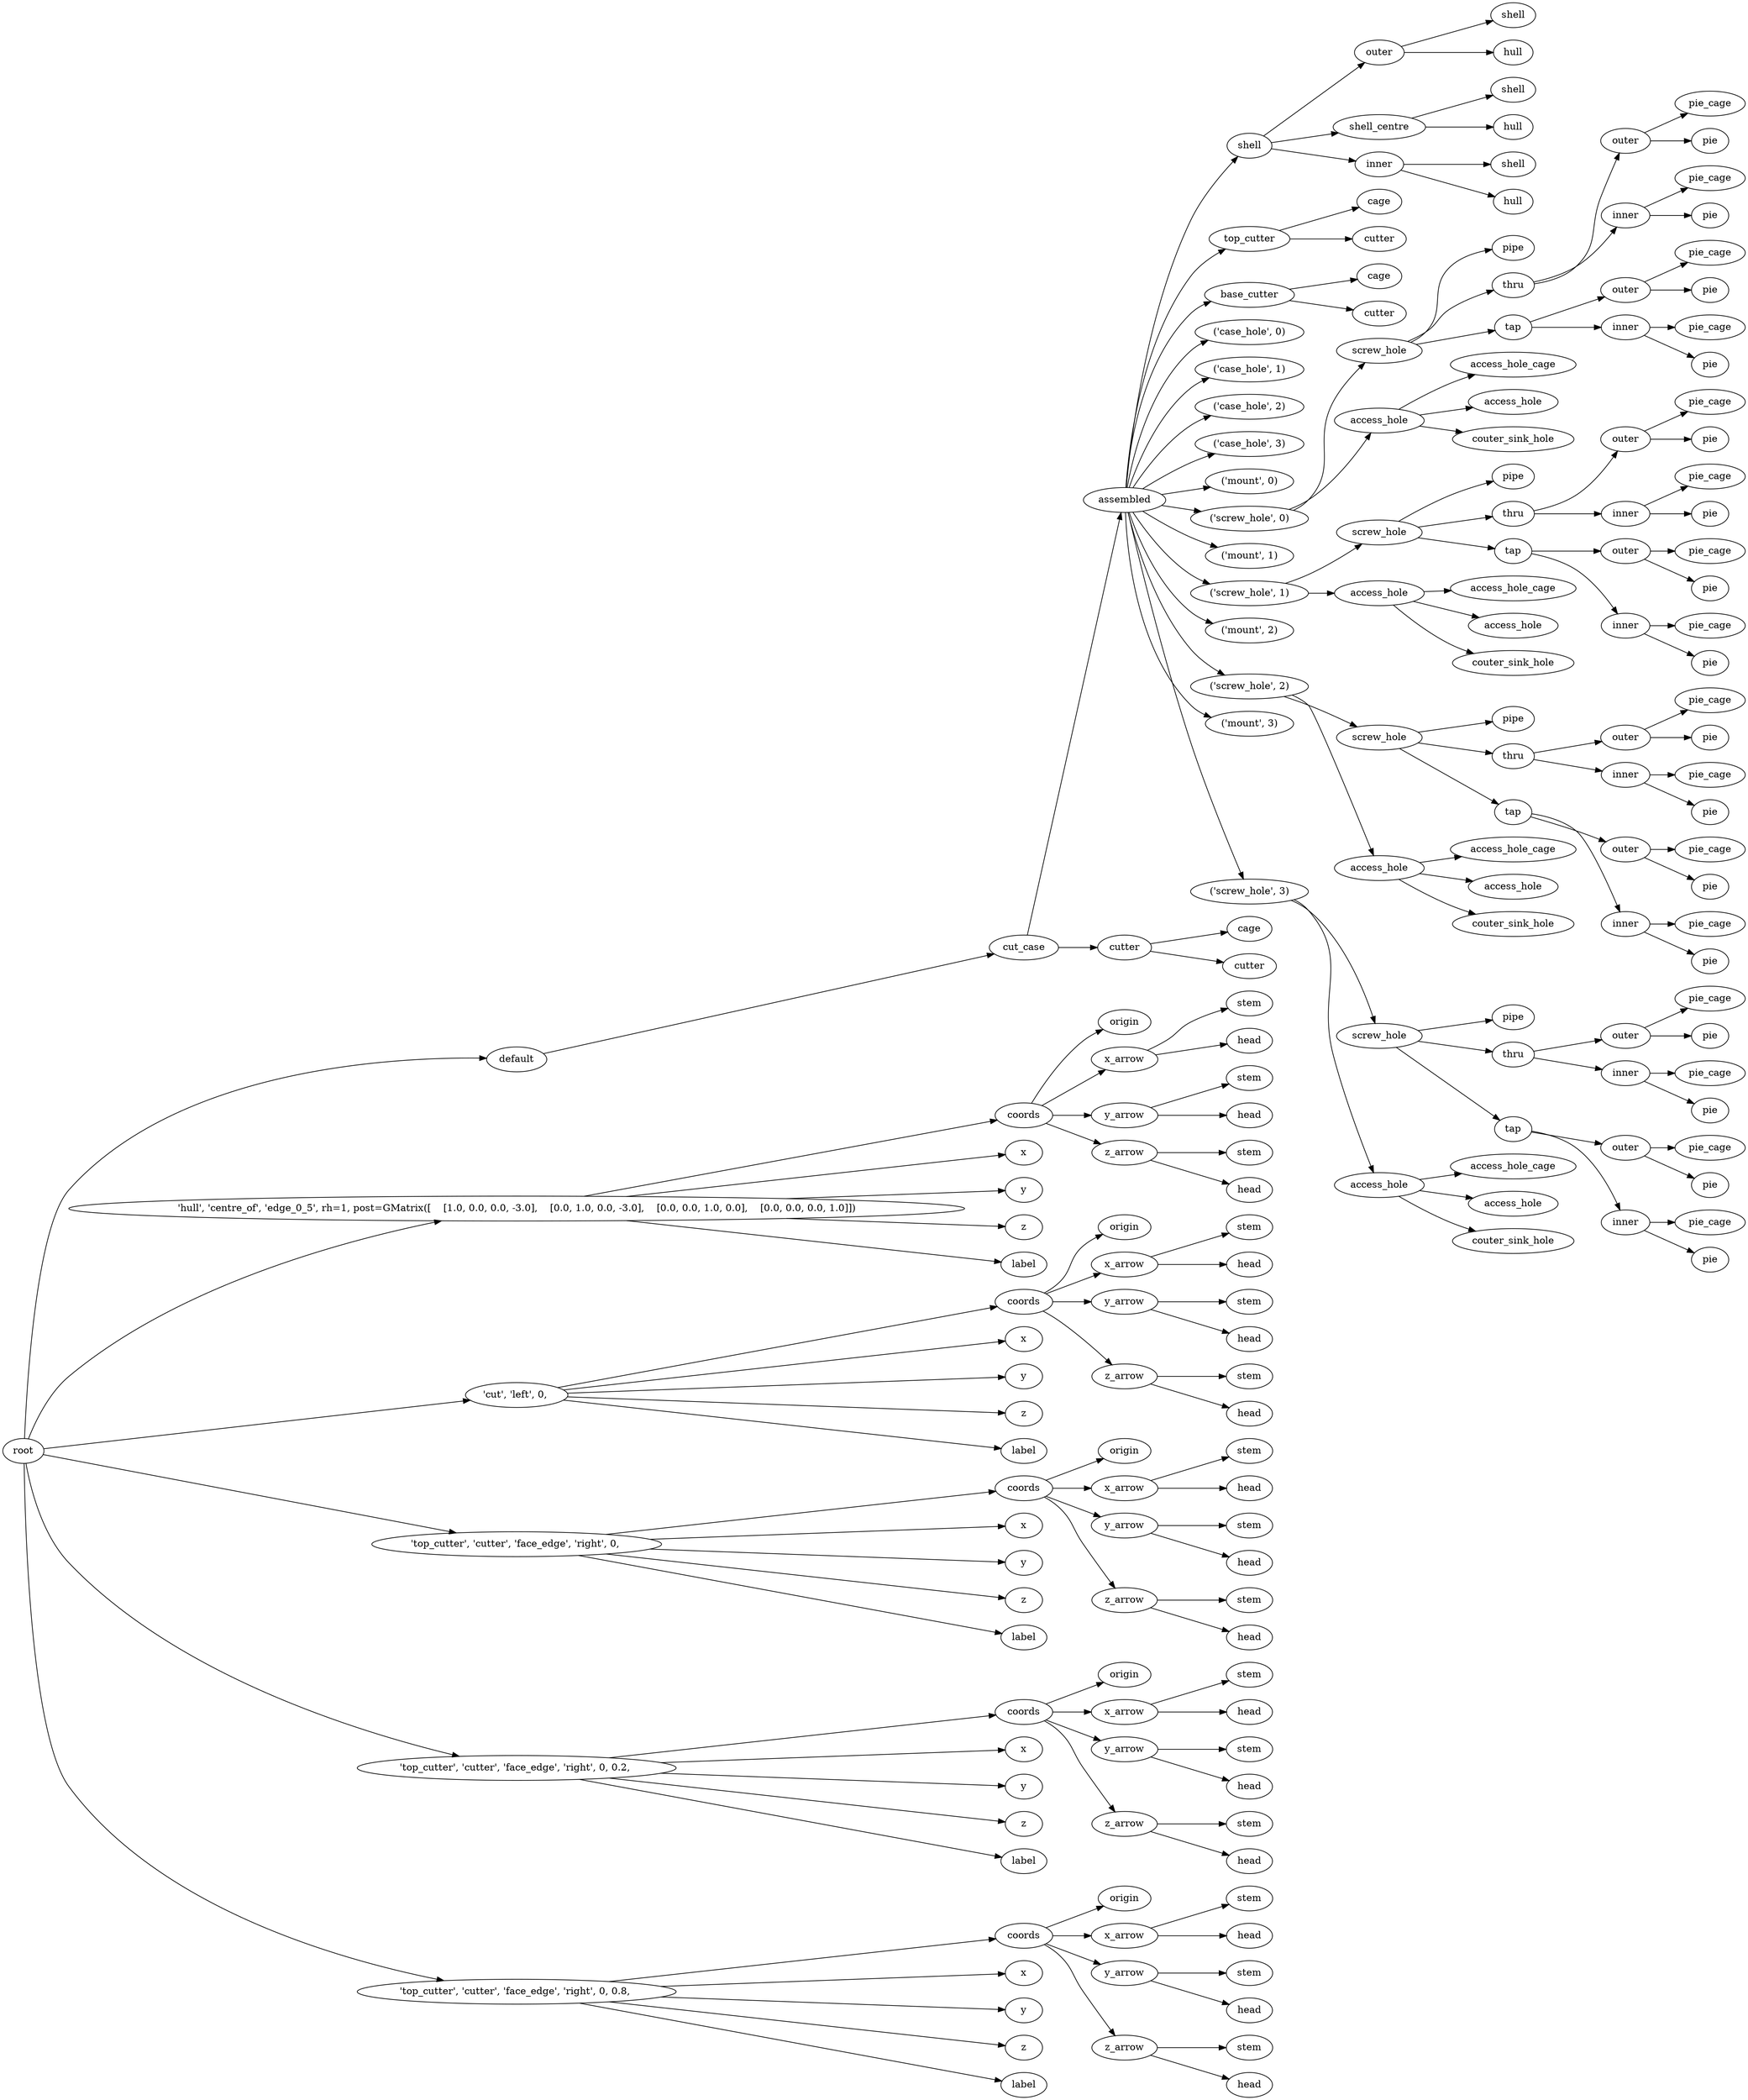 digraph default {
	graph [rankdir=LR]
	root_1 [label=root href="javascript:s=&quot;\(\)\nNone&quot;; console.log(s); alert(s);"]
	default_2 [label=default href="javascript:s=&quot;\(&#x27;default&#x27;,\)\nCaseShell&quot;; console.log(s); alert(s);" tooltip=CaseShell]
	cut_case_3 [label=cut_case href="javascript:s=&quot;\(&#x27;default&#x27;,\ &#x27;cut_case&#x27;\)\nMaker&quot;; console.log(s); alert(s);" tooltip=Maker]
	assembled_4 [label=assembled href="javascript:s=&quot;\(&#x27;default&#x27;,\ &#x27;cut_case&#x27;,\ &#x27;assembled&#x27;\)\nMaker&quot;; console.log(s); alert(s);" tooltip=Maker]
	shell_5 [label=shell href="javascript:s=&quot;\(&#x27;default&#x27;,\ &#x27;cut_case&#x27;,\ &#x27;assembled&#x27;,\ &#x27;shell&#x27;\)\nBoxShell&quot;; console.log(s); alert(s);" tooltip=BoxShell]
	outer_6 [label=outer href="javascript:s=&quot;\(&#x27;default&#x27;,\ &#x27;cut_case&#x27;,\ &#x27;assembled&#x27;,\ &#x27;shell&#x27;,\ &#x27;outer&#x27;\)\nBoxSideBevels&quot;; console.log(s); alert(s);" tooltip=BoxSideBevels]
	shell_7 [label=shell href="javascript:s=&quot;\(&#x27;default&#x27;,\ &#x27;cut_case&#x27;,\ &#x27;assembled&#x27;,\ &#x27;shell&#x27;,\ &#x27;outer&#x27;,\ &#x27;shell&#x27;\)\nBox&quot;; console.log(s); alert(s);" tooltip=Box]
	hull_8 [label=hull href="javascript:s=&quot;\(&#x27;default&#x27;,\ &#x27;cut_case&#x27;,\ &#x27;assembled&#x27;,\ &#x27;shell&#x27;,\ &#x27;outer&#x27;,\ &#x27;hull&#x27;\)\nLinearExtrude&quot;; console.log(s); alert(s);" tooltip=LinearExtrude]
	shell_centre_9 [label=shell_centre href="javascript:s=&quot;\(&#x27;default&#x27;,\ &#x27;cut_case&#x27;,\ &#x27;assembled&#x27;,\ &#x27;shell&#x27;,\ &#x27;shell_centre&#x27;\)\nBoxSideBevels&quot;; console.log(s); alert(s);" tooltip=BoxSideBevels]
	shell_10 [label=shell href="javascript:s=&quot;\(&#x27;default&#x27;,\ &#x27;cut_case&#x27;,\ &#x27;assembled&#x27;,\ &#x27;shell&#x27;,\ &#x27;shell_centre&#x27;,\ &#x27;shell&#x27;\)\nBox&quot;; console.log(s); alert(s);" tooltip=Box]
	hull_11 [label=hull href="javascript:s=&quot;\(&#x27;default&#x27;,\ &#x27;cut_case&#x27;,\ &#x27;assembled&#x27;,\ &#x27;shell&#x27;,\ &#x27;shell_centre&#x27;,\ &#x27;hull&#x27;\)\nLinearExtrude&quot;; console.log(s); alert(s);" tooltip=LinearExtrude]
	inner_12 [label=inner href="javascript:s=&quot;\(&#x27;default&#x27;,\ &#x27;cut_case&#x27;,\ &#x27;assembled&#x27;,\ &#x27;shell&#x27;,\ &#x27;inner&#x27;\)\nBoxSideBevels&quot;; console.log(s); alert(s);" tooltip=BoxSideBevels]
	shell_13 [label=shell href="javascript:s=&quot;\(&#x27;default&#x27;,\ &#x27;cut_case&#x27;,\ &#x27;assembled&#x27;,\ &#x27;shell&#x27;,\ &#x27;inner&#x27;,\ &#x27;shell&#x27;\)\nBox&quot;; console.log(s); alert(s);" tooltip=Box]
	hull_14 [label=hull href="javascript:s=&quot;\(&#x27;default&#x27;,\ &#x27;cut_case&#x27;,\ &#x27;assembled&#x27;,\ &#x27;shell&#x27;,\ &#x27;inner&#x27;,\ &#x27;hull&#x27;\)\nLinearExtrude&quot;; console.log(s); alert(s);" tooltip=LinearExtrude]
	top_cutter_15 [label=top_cutter href="javascript:s=&quot;\(&#x27;default&#x27;,\ &#x27;cut_case&#x27;,\ &#x27;assembled&#x27;,\ &#x27;top_cutter&#x27;\)\nCaseShellCutter&quot;; console.log(s); alert(s);" tooltip=CaseShellCutter]
	cage_16 [label=cage href="javascript:s=&quot;\(&#x27;default&#x27;,\ &#x27;cut_case&#x27;,\ &#x27;assembled&#x27;,\ &#x27;top_cutter&#x27;,\ &#x27;cage&#x27;\)\nBox&quot;; console.log(s); alert(s);" tooltip=Box]
	cutter_17 [label=cutter href="javascript:s=&quot;\(&#x27;default&#x27;,\ &#x27;cut_case&#x27;,\ &#x27;assembled&#x27;,\ &#x27;top_cutter&#x27;,\ &#x27;cutter&#x27;\)\nBox&quot;; console.log(s); alert(s);" tooltip=Box]
	base_cutter_18 [label=base_cutter href="javascript:s=&quot;\(&#x27;default&#x27;,\ &#x27;cut_case&#x27;,\ &#x27;assembled&#x27;,\ &#x27;base_cutter&#x27;\)\nCaseShellCutter&quot;; console.log(s); alert(s);" tooltip=CaseShellCutter]
	cage_19 [label=cage href="javascript:s=&quot;\(&#x27;default&#x27;,\ &#x27;cut_case&#x27;,\ &#x27;assembled&#x27;,\ &#x27;base_cutter&#x27;,\ &#x27;cage&#x27;\)\nBox&quot;; console.log(s); alert(s);" tooltip=Box]
	cutter_20 [label=cutter href="javascript:s=&quot;\(&#x27;default&#x27;,\ &#x27;cut_case&#x27;,\ &#x27;assembled&#x27;,\ &#x27;base_cutter&#x27;,\ &#x27;cutter&#x27;\)\nBox&quot;; console.log(s); alert(s);" tooltip=Box]
	case_hole_21 [label="\('case_hole',\ 0\)" href="javascript:s=&quot;\(&#x27;default&#x27;,\ &#x27;cut_case&#x27;,\ &#x27;assembled&#x27;,\ \(&#x27;case_hole&#x27;,\ 0\)\)\nCylinder&quot;; console.log(s); alert(s);" tooltip=Cylinder]
	case_hole_22 [label="\('case_hole',\ 1\)" href="javascript:s=&quot;\(&#x27;default&#x27;,\ &#x27;cut_case&#x27;,\ &#x27;assembled&#x27;,\ \(&#x27;case_hole&#x27;,\ 1\)\)\nCylinder&quot;; console.log(s); alert(s);" tooltip=Cylinder]
	case_hole_23 [label="\('case_hole',\ 2\)" href="javascript:s=&quot;\(&#x27;default&#x27;,\ &#x27;cut_case&#x27;,\ &#x27;assembled&#x27;,\ \(&#x27;case_hole&#x27;,\ 2\)\)\nCylinder&quot;; console.log(s); alert(s);" tooltip=Cylinder]
	case_hole_24 [label="\('case_hole',\ 3\)" href="javascript:s=&quot;\(&#x27;default&#x27;,\ &#x27;cut_case&#x27;,\ &#x27;assembled&#x27;,\ \(&#x27;case_hole&#x27;,\ 3\)\)\nCylinder&quot;; console.log(s); alert(s);" tooltip=Cylinder]
	mount_25 [label="\('mount',\ 0\)" href="javascript:s=&quot;\(&#x27;default&#x27;,\ &#x27;cut_case&#x27;,\ &#x27;assembled&#x27;,\ \(&#x27;mount&#x27;,\ 0\)\)\nCylinder&quot;; console.log(s); alert(s);" tooltip=Cylinder]
	screw_hole_26 [label="\('screw_hole',\ 0\)" href="javascript:s=&quot;\(&#x27;default&#x27;,\ &#x27;cut_case&#x27;,\ &#x27;assembled&#x27;,\ \(&#x27;screw_hole&#x27;,\ 0\)\)\nCountersinkSelfTapHole&quot;; console.log(s); alert(s);" tooltip=CountersinkSelfTapHole]
	screw_hole_27 [label=screw_hole href="javascript:s=&quot;\(&#x27;default&#x27;,\ &#x27;cut_case&#x27;,\ &#x27;assembled&#x27;,\ \(&#x27;screw_hole&#x27;,\ 0\),\ &#x27;screw_hole&#x27;\)\nSelfTapHole&quot;; console.log(s); alert(s);" tooltip=SelfTapHole]
	pipe_28 [label=pipe href="javascript:s=&quot;\(&#x27;default&#x27;,\ &#x27;cut_case&#x27;,\ &#x27;assembled&#x27;,\ \(&#x27;screw_hole&#x27;,\ 0\),\ &#x27;screw_hole&#x27;,\ &#x27;pipe&#x27;\)\nCylinder&quot;; console.log(s); alert(s);" tooltip=Cylinder]
	thru_29 [label=thru href="javascript:s=&quot;\(&#x27;default&#x27;,\ &#x27;cut_case&#x27;,\ &#x27;assembled&#x27;,\ \(&#x27;screw_hole&#x27;,\ 0\),\ &#x27;screw_hole&#x27;,\ &#x27;thru&#x27;\)\nPipe&quot;; console.log(s); alert(s);" tooltip=Pipe]
	outer_30 [label=outer href="javascript:s=&quot;\(&#x27;default&#x27;,\ &#x27;cut_case&#x27;,\ &#x27;assembled&#x27;,\ \(&#x27;screw_hole&#x27;,\ 0\),\ &#x27;screw_hole&#x27;,\ &#x27;thru&#x27;,\ &#x27;outer&#x27;\)\nPie&quot;; console.log(s); alert(s);" tooltip=Pie]
	pie_cage_31 [label=pie_cage href="javascript:s=&quot;\(&#x27;default&#x27;,\ &#x27;cut_case&#x27;,\ &#x27;assembled&#x27;,\ \(&#x27;screw_hole&#x27;,\ 0\),\ &#x27;screw_hole&#x27;,\ &#x27;thru&#x27;,\ &#x27;outer&#x27;,\ &#x27;pie_cage&#x27;\)\nCylinder&quot;; console.log(s); alert(s);" tooltip=Cylinder]
	pie_32 [label=pie href="javascript:s=&quot;\(&#x27;default&#x27;,\ &#x27;cut_case&#x27;,\ &#x27;assembled&#x27;,\ \(&#x27;screw_hole&#x27;,\ 0\),\ &#x27;screw_hole&#x27;,\ &#x27;thru&#x27;,\ &#x27;outer&#x27;,\ &#x27;pie&#x27;\)\nRotateExtrude&quot;; console.log(s); alert(s);" tooltip=RotateExtrude]
	inner_33 [label=inner href="javascript:s=&quot;\(&#x27;default&#x27;,\ &#x27;cut_case&#x27;,\ &#x27;assembled&#x27;,\ \(&#x27;screw_hole&#x27;,\ 0\),\ &#x27;screw_hole&#x27;,\ &#x27;thru&#x27;,\ &#x27;inner&#x27;\)\nPie&quot;; console.log(s); alert(s);" tooltip=Pie]
	pie_cage_34 [label=pie_cage href="javascript:s=&quot;\(&#x27;default&#x27;,\ &#x27;cut_case&#x27;,\ &#x27;assembled&#x27;,\ \(&#x27;screw_hole&#x27;,\ 0\),\ &#x27;screw_hole&#x27;,\ &#x27;thru&#x27;,\ &#x27;inner&#x27;,\ &#x27;pie_cage&#x27;\)\nCylinder&quot;; console.log(s); alert(s);" tooltip=Cylinder]
	pie_35 [label=pie href="javascript:s=&quot;\(&#x27;default&#x27;,\ &#x27;cut_case&#x27;,\ &#x27;assembled&#x27;,\ \(&#x27;screw_hole&#x27;,\ 0\),\ &#x27;screw_hole&#x27;,\ &#x27;thru&#x27;,\ &#x27;inner&#x27;,\ &#x27;pie&#x27;\)\nRotateExtrude&quot;; console.log(s); alert(s);" tooltip=RotateExtrude]
	tap_36 [label=tap href="javascript:s=&quot;\(&#x27;default&#x27;,\ &#x27;cut_case&#x27;,\ &#x27;assembled&#x27;,\ \(&#x27;screw_hole&#x27;,\ 0\),\ &#x27;screw_hole&#x27;,\ &#x27;tap&#x27;\)\nPipe&quot;; console.log(s); alert(s);" tooltip=Pipe]
	outer_37 [label=outer href="javascript:s=&quot;\(&#x27;default&#x27;,\ &#x27;cut_case&#x27;,\ &#x27;assembled&#x27;,\ \(&#x27;screw_hole&#x27;,\ 0\),\ &#x27;screw_hole&#x27;,\ &#x27;tap&#x27;,\ &#x27;outer&#x27;\)\nPie&quot;; console.log(s); alert(s);" tooltip=Pie]
	pie_cage_38 [label=pie_cage href="javascript:s=&quot;\(&#x27;default&#x27;,\ &#x27;cut_case&#x27;,\ &#x27;assembled&#x27;,\ \(&#x27;screw_hole&#x27;,\ 0\),\ &#x27;screw_hole&#x27;,\ &#x27;tap&#x27;,\ &#x27;outer&#x27;,\ &#x27;pie_cage&#x27;\)\nCylinder&quot;; console.log(s); alert(s);" tooltip=Cylinder]
	pie_39 [label=pie href="javascript:s=&quot;\(&#x27;default&#x27;,\ &#x27;cut_case&#x27;,\ &#x27;assembled&#x27;,\ \(&#x27;screw_hole&#x27;,\ 0\),\ &#x27;screw_hole&#x27;,\ &#x27;tap&#x27;,\ &#x27;outer&#x27;,\ &#x27;pie&#x27;\)\nRotateExtrude&quot;; console.log(s); alert(s);" tooltip=RotateExtrude]
	inner_40 [label=inner href="javascript:s=&quot;\(&#x27;default&#x27;,\ &#x27;cut_case&#x27;,\ &#x27;assembled&#x27;,\ \(&#x27;screw_hole&#x27;,\ 0\),\ &#x27;screw_hole&#x27;,\ &#x27;tap&#x27;,\ &#x27;inner&#x27;\)\nPie&quot;; console.log(s); alert(s);" tooltip=Pie]
	pie_cage_41 [label=pie_cage href="javascript:s=&quot;\(&#x27;default&#x27;,\ &#x27;cut_case&#x27;,\ &#x27;assembled&#x27;,\ \(&#x27;screw_hole&#x27;,\ 0\),\ &#x27;screw_hole&#x27;,\ &#x27;tap&#x27;,\ &#x27;inner&#x27;,\ &#x27;pie_cage&#x27;\)\nCylinder&quot;; console.log(s); alert(s);" tooltip=Cylinder]
	pie_42 [label=pie href="javascript:s=&quot;\(&#x27;default&#x27;,\ &#x27;cut_case&#x27;,\ &#x27;assembled&#x27;,\ \(&#x27;screw_hole&#x27;,\ 0\),\ &#x27;screw_hole&#x27;,\ &#x27;tap&#x27;,\ &#x27;inner&#x27;,\ &#x27;pie&#x27;\)\nRotateExtrude&quot;; console.log(s); alert(s);" tooltip=RotateExtrude]
	access_hole_43 [label=access_hole href="javascript:s=&quot;\(&#x27;default&#x27;,\ &#x27;cut_case&#x27;,\ &#x27;assembled&#x27;,\ \(&#x27;screw_hole&#x27;,\ 0\),\ &#x27;access_hole&#x27;\)\nCountersinkAccessHole&quot;; console.log(s); alert(s);" tooltip=CountersinkAccessHole]
	access_hole_cage_44 [label=access_hole_cage href="javascript:s=&quot;\(&#x27;default&#x27;,\ &#x27;cut_case&#x27;,\ &#x27;assembled&#x27;,\ \(&#x27;screw_hole&#x27;,\ 0\),\ &#x27;access_hole&#x27;,\ &#x27;access_hole_cage&#x27;\)\nCylinder&quot;; console.log(s); alert(s);" tooltip=Cylinder]
	access_hole_45 [label=access_hole href="javascript:s=&quot;\(&#x27;default&#x27;,\ &#x27;cut_case&#x27;,\ &#x27;assembled&#x27;,\ \(&#x27;screw_hole&#x27;,\ 0\),\ &#x27;access_hole&#x27;,\ &#x27;access_hole&#x27;\)\nCylinder&quot;; console.log(s); alert(s);" tooltip=Cylinder]
	couter_sink_hole_46 [label=couter_sink_hole href="javascript:s=&quot;\(&#x27;default&#x27;,\ &#x27;cut_case&#x27;,\ &#x27;assembled&#x27;,\ \(&#x27;screw_hole&#x27;,\ 0\),\ &#x27;access_hole&#x27;,\ &#x27;couter_sink_hole&#x27;\)\nCone&quot;; console.log(s); alert(s);" tooltip=Cone]
	mount_47 [label="\('mount',\ 1\)" href="javascript:s=&quot;\(&#x27;default&#x27;,\ &#x27;cut_case&#x27;,\ &#x27;assembled&#x27;,\ \(&#x27;mount&#x27;,\ 1\)\)\nCylinder&quot;; console.log(s); alert(s);" tooltip=Cylinder]
	screw_hole_48 [label="\('screw_hole',\ 1\)" href="javascript:s=&quot;\(&#x27;default&#x27;,\ &#x27;cut_case&#x27;,\ &#x27;assembled&#x27;,\ \(&#x27;screw_hole&#x27;,\ 1\)\)\nCountersinkSelfTapHole&quot;; console.log(s); alert(s);" tooltip=CountersinkSelfTapHole]
	screw_hole_49 [label=screw_hole href="javascript:s=&quot;\(&#x27;default&#x27;,\ &#x27;cut_case&#x27;,\ &#x27;assembled&#x27;,\ \(&#x27;screw_hole&#x27;,\ 1\),\ &#x27;screw_hole&#x27;\)\nSelfTapHole&quot;; console.log(s); alert(s);" tooltip=SelfTapHole]
	pipe_50 [label=pipe href="javascript:s=&quot;\(&#x27;default&#x27;,\ &#x27;cut_case&#x27;,\ &#x27;assembled&#x27;,\ \(&#x27;screw_hole&#x27;,\ 1\),\ &#x27;screw_hole&#x27;,\ &#x27;pipe&#x27;\)\nCylinder&quot;; console.log(s); alert(s);" tooltip=Cylinder]
	thru_51 [label=thru href="javascript:s=&quot;\(&#x27;default&#x27;,\ &#x27;cut_case&#x27;,\ &#x27;assembled&#x27;,\ \(&#x27;screw_hole&#x27;,\ 1\),\ &#x27;screw_hole&#x27;,\ &#x27;thru&#x27;\)\nPipe&quot;; console.log(s); alert(s);" tooltip=Pipe]
	outer_52 [label=outer href="javascript:s=&quot;\(&#x27;default&#x27;,\ &#x27;cut_case&#x27;,\ &#x27;assembled&#x27;,\ \(&#x27;screw_hole&#x27;,\ 1\),\ &#x27;screw_hole&#x27;,\ &#x27;thru&#x27;,\ &#x27;outer&#x27;\)\nPie&quot;; console.log(s); alert(s);" tooltip=Pie]
	pie_cage_53 [label=pie_cage href="javascript:s=&quot;\(&#x27;default&#x27;,\ &#x27;cut_case&#x27;,\ &#x27;assembled&#x27;,\ \(&#x27;screw_hole&#x27;,\ 1\),\ &#x27;screw_hole&#x27;,\ &#x27;thru&#x27;,\ &#x27;outer&#x27;,\ &#x27;pie_cage&#x27;\)\nCylinder&quot;; console.log(s); alert(s);" tooltip=Cylinder]
	pie_54 [label=pie href="javascript:s=&quot;\(&#x27;default&#x27;,\ &#x27;cut_case&#x27;,\ &#x27;assembled&#x27;,\ \(&#x27;screw_hole&#x27;,\ 1\),\ &#x27;screw_hole&#x27;,\ &#x27;thru&#x27;,\ &#x27;outer&#x27;,\ &#x27;pie&#x27;\)\nRotateExtrude&quot;; console.log(s); alert(s);" tooltip=RotateExtrude]
	inner_55 [label=inner href="javascript:s=&quot;\(&#x27;default&#x27;,\ &#x27;cut_case&#x27;,\ &#x27;assembled&#x27;,\ \(&#x27;screw_hole&#x27;,\ 1\),\ &#x27;screw_hole&#x27;,\ &#x27;thru&#x27;,\ &#x27;inner&#x27;\)\nPie&quot;; console.log(s); alert(s);" tooltip=Pie]
	pie_cage_56 [label=pie_cage href="javascript:s=&quot;\(&#x27;default&#x27;,\ &#x27;cut_case&#x27;,\ &#x27;assembled&#x27;,\ \(&#x27;screw_hole&#x27;,\ 1\),\ &#x27;screw_hole&#x27;,\ &#x27;thru&#x27;,\ &#x27;inner&#x27;,\ &#x27;pie_cage&#x27;\)\nCylinder&quot;; console.log(s); alert(s);" tooltip=Cylinder]
	pie_57 [label=pie href="javascript:s=&quot;\(&#x27;default&#x27;,\ &#x27;cut_case&#x27;,\ &#x27;assembled&#x27;,\ \(&#x27;screw_hole&#x27;,\ 1\),\ &#x27;screw_hole&#x27;,\ &#x27;thru&#x27;,\ &#x27;inner&#x27;,\ &#x27;pie&#x27;\)\nRotateExtrude&quot;; console.log(s); alert(s);" tooltip=RotateExtrude]
	tap_58 [label=tap href="javascript:s=&quot;\(&#x27;default&#x27;,\ &#x27;cut_case&#x27;,\ &#x27;assembled&#x27;,\ \(&#x27;screw_hole&#x27;,\ 1\),\ &#x27;screw_hole&#x27;,\ &#x27;tap&#x27;\)\nPipe&quot;; console.log(s); alert(s);" tooltip=Pipe]
	outer_59 [label=outer href="javascript:s=&quot;\(&#x27;default&#x27;,\ &#x27;cut_case&#x27;,\ &#x27;assembled&#x27;,\ \(&#x27;screw_hole&#x27;,\ 1\),\ &#x27;screw_hole&#x27;,\ &#x27;tap&#x27;,\ &#x27;outer&#x27;\)\nPie&quot;; console.log(s); alert(s);" tooltip=Pie]
	pie_cage_60 [label=pie_cage href="javascript:s=&quot;\(&#x27;default&#x27;,\ &#x27;cut_case&#x27;,\ &#x27;assembled&#x27;,\ \(&#x27;screw_hole&#x27;,\ 1\),\ &#x27;screw_hole&#x27;,\ &#x27;tap&#x27;,\ &#x27;outer&#x27;,\ &#x27;pie_cage&#x27;\)\nCylinder&quot;; console.log(s); alert(s);" tooltip=Cylinder]
	pie_61 [label=pie href="javascript:s=&quot;\(&#x27;default&#x27;,\ &#x27;cut_case&#x27;,\ &#x27;assembled&#x27;,\ \(&#x27;screw_hole&#x27;,\ 1\),\ &#x27;screw_hole&#x27;,\ &#x27;tap&#x27;,\ &#x27;outer&#x27;,\ &#x27;pie&#x27;\)\nRotateExtrude&quot;; console.log(s); alert(s);" tooltip=RotateExtrude]
	inner_62 [label=inner href="javascript:s=&quot;\(&#x27;default&#x27;,\ &#x27;cut_case&#x27;,\ &#x27;assembled&#x27;,\ \(&#x27;screw_hole&#x27;,\ 1\),\ &#x27;screw_hole&#x27;,\ &#x27;tap&#x27;,\ &#x27;inner&#x27;\)\nPie&quot;; console.log(s); alert(s);" tooltip=Pie]
	pie_cage_63 [label=pie_cage href="javascript:s=&quot;\(&#x27;default&#x27;,\ &#x27;cut_case&#x27;,\ &#x27;assembled&#x27;,\ \(&#x27;screw_hole&#x27;,\ 1\),\ &#x27;screw_hole&#x27;,\ &#x27;tap&#x27;,\ &#x27;inner&#x27;,\ &#x27;pie_cage&#x27;\)\nCylinder&quot;; console.log(s); alert(s);" tooltip=Cylinder]
	pie_64 [label=pie href="javascript:s=&quot;\(&#x27;default&#x27;,\ &#x27;cut_case&#x27;,\ &#x27;assembled&#x27;,\ \(&#x27;screw_hole&#x27;,\ 1\),\ &#x27;screw_hole&#x27;,\ &#x27;tap&#x27;,\ &#x27;inner&#x27;,\ &#x27;pie&#x27;\)\nRotateExtrude&quot;; console.log(s); alert(s);" tooltip=RotateExtrude]
	access_hole_65 [label=access_hole href="javascript:s=&quot;\(&#x27;default&#x27;,\ &#x27;cut_case&#x27;,\ &#x27;assembled&#x27;,\ \(&#x27;screw_hole&#x27;,\ 1\),\ &#x27;access_hole&#x27;\)\nCountersinkAccessHole&quot;; console.log(s); alert(s);" tooltip=CountersinkAccessHole]
	access_hole_cage_66 [label=access_hole_cage href="javascript:s=&quot;\(&#x27;default&#x27;,\ &#x27;cut_case&#x27;,\ &#x27;assembled&#x27;,\ \(&#x27;screw_hole&#x27;,\ 1\),\ &#x27;access_hole&#x27;,\ &#x27;access_hole_cage&#x27;\)\nCylinder&quot;; console.log(s); alert(s);" tooltip=Cylinder]
	access_hole_67 [label=access_hole href="javascript:s=&quot;\(&#x27;default&#x27;,\ &#x27;cut_case&#x27;,\ &#x27;assembled&#x27;,\ \(&#x27;screw_hole&#x27;,\ 1\),\ &#x27;access_hole&#x27;,\ &#x27;access_hole&#x27;\)\nCylinder&quot;; console.log(s); alert(s);" tooltip=Cylinder]
	couter_sink_hole_68 [label=couter_sink_hole href="javascript:s=&quot;\(&#x27;default&#x27;,\ &#x27;cut_case&#x27;,\ &#x27;assembled&#x27;,\ \(&#x27;screw_hole&#x27;,\ 1\),\ &#x27;access_hole&#x27;,\ &#x27;couter_sink_hole&#x27;\)\nCone&quot;; console.log(s); alert(s);" tooltip=Cone]
	mount_69 [label="\('mount',\ 2\)" href="javascript:s=&quot;\(&#x27;default&#x27;,\ &#x27;cut_case&#x27;,\ &#x27;assembled&#x27;,\ \(&#x27;mount&#x27;,\ 2\)\)\nCylinder&quot;; console.log(s); alert(s);" tooltip=Cylinder]
	screw_hole_70 [label="\('screw_hole',\ 2\)" href="javascript:s=&quot;\(&#x27;default&#x27;,\ &#x27;cut_case&#x27;,\ &#x27;assembled&#x27;,\ \(&#x27;screw_hole&#x27;,\ 2\)\)\nCountersinkSelfTapHole&quot;; console.log(s); alert(s);" tooltip=CountersinkSelfTapHole]
	screw_hole_71 [label=screw_hole href="javascript:s=&quot;\(&#x27;default&#x27;,\ &#x27;cut_case&#x27;,\ &#x27;assembled&#x27;,\ \(&#x27;screw_hole&#x27;,\ 2\),\ &#x27;screw_hole&#x27;\)\nSelfTapHole&quot;; console.log(s); alert(s);" tooltip=SelfTapHole]
	pipe_72 [label=pipe href="javascript:s=&quot;\(&#x27;default&#x27;,\ &#x27;cut_case&#x27;,\ &#x27;assembled&#x27;,\ \(&#x27;screw_hole&#x27;,\ 2\),\ &#x27;screw_hole&#x27;,\ &#x27;pipe&#x27;\)\nCylinder&quot;; console.log(s); alert(s);" tooltip=Cylinder]
	thru_73 [label=thru href="javascript:s=&quot;\(&#x27;default&#x27;,\ &#x27;cut_case&#x27;,\ &#x27;assembled&#x27;,\ \(&#x27;screw_hole&#x27;,\ 2\),\ &#x27;screw_hole&#x27;,\ &#x27;thru&#x27;\)\nPipe&quot;; console.log(s); alert(s);" tooltip=Pipe]
	outer_74 [label=outer href="javascript:s=&quot;\(&#x27;default&#x27;,\ &#x27;cut_case&#x27;,\ &#x27;assembled&#x27;,\ \(&#x27;screw_hole&#x27;,\ 2\),\ &#x27;screw_hole&#x27;,\ &#x27;thru&#x27;,\ &#x27;outer&#x27;\)\nPie&quot;; console.log(s); alert(s);" tooltip=Pie]
	pie_cage_75 [label=pie_cage href="javascript:s=&quot;\(&#x27;default&#x27;,\ &#x27;cut_case&#x27;,\ &#x27;assembled&#x27;,\ \(&#x27;screw_hole&#x27;,\ 2\),\ &#x27;screw_hole&#x27;,\ &#x27;thru&#x27;,\ &#x27;outer&#x27;,\ &#x27;pie_cage&#x27;\)\nCylinder&quot;; console.log(s); alert(s);" tooltip=Cylinder]
	pie_76 [label=pie href="javascript:s=&quot;\(&#x27;default&#x27;,\ &#x27;cut_case&#x27;,\ &#x27;assembled&#x27;,\ \(&#x27;screw_hole&#x27;,\ 2\),\ &#x27;screw_hole&#x27;,\ &#x27;thru&#x27;,\ &#x27;outer&#x27;,\ &#x27;pie&#x27;\)\nRotateExtrude&quot;; console.log(s); alert(s);" tooltip=RotateExtrude]
	inner_77 [label=inner href="javascript:s=&quot;\(&#x27;default&#x27;,\ &#x27;cut_case&#x27;,\ &#x27;assembled&#x27;,\ \(&#x27;screw_hole&#x27;,\ 2\),\ &#x27;screw_hole&#x27;,\ &#x27;thru&#x27;,\ &#x27;inner&#x27;\)\nPie&quot;; console.log(s); alert(s);" tooltip=Pie]
	pie_cage_78 [label=pie_cage href="javascript:s=&quot;\(&#x27;default&#x27;,\ &#x27;cut_case&#x27;,\ &#x27;assembled&#x27;,\ \(&#x27;screw_hole&#x27;,\ 2\),\ &#x27;screw_hole&#x27;,\ &#x27;thru&#x27;,\ &#x27;inner&#x27;,\ &#x27;pie_cage&#x27;\)\nCylinder&quot;; console.log(s); alert(s);" tooltip=Cylinder]
	pie_79 [label=pie href="javascript:s=&quot;\(&#x27;default&#x27;,\ &#x27;cut_case&#x27;,\ &#x27;assembled&#x27;,\ \(&#x27;screw_hole&#x27;,\ 2\),\ &#x27;screw_hole&#x27;,\ &#x27;thru&#x27;,\ &#x27;inner&#x27;,\ &#x27;pie&#x27;\)\nRotateExtrude&quot;; console.log(s); alert(s);" tooltip=RotateExtrude]
	tap_80 [label=tap href="javascript:s=&quot;\(&#x27;default&#x27;,\ &#x27;cut_case&#x27;,\ &#x27;assembled&#x27;,\ \(&#x27;screw_hole&#x27;,\ 2\),\ &#x27;screw_hole&#x27;,\ &#x27;tap&#x27;\)\nPipe&quot;; console.log(s); alert(s);" tooltip=Pipe]
	outer_81 [label=outer href="javascript:s=&quot;\(&#x27;default&#x27;,\ &#x27;cut_case&#x27;,\ &#x27;assembled&#x27;,\ \(&#x27;screw_hole&#x27;,\ 2\),\ &#x27;screw_hole&#x27;,\ &#x27;tap&#x27;,\ &#x27;outer&#x27;\)\nPie&quot;; console.log(s); alert(s);" tooltip=Pie]
	pie_cage_82 [label=pie_cage href="javascript:s=&quot;\(&#x27;default&#x27;,\ &#x27;cut_case&#x27;,\ &#x27;assembled&#x27;,\ \(&#x27;screw_hole&#x27;,\ 2\),\ &#x27;screw_hole&#x27;,\ &#x27;tap&#x27;,\ &#x27;outer&#x27;,\ &#x27;pie_cage&#x27;\)\nCylinder&quot;; console.log(s); alert(s);" tooltip=Cylinder]
	pie_83 [label=pie href="javascript:s=&quot;\(&#x27;default&#x27;,\ &#x27;cut_case&#x27;,\ &#x27;assembled&#x27;,\ \(&#x27;screw_hole&#x27;,\ 2\),\ &#x27;screw_hole&#x27;,\ &#x27;tap&#x27;,\ &#x27;outer&#x27;,\ &#x27;pie&#x27;\)\nRotateExtrude&quot;; console.log(s); alert(s);" tooltip=RotateExtrude]
	inner_84 [label=inner href="javascript:s=&quot;\(&#x27;default&#x27;,\ &#x27;cut_case&#x27;,\ &#x27;assembled&#x27;,\ \(&#x27;screw_hole&#x27;,\ 2\),\ &#x27;screw_hole&#x27;,\ &#x27;tap&#x27;,\ &#x27;inner&#x27;\)\nPie&quot;; console.log(s); alert(s);" tooltip=Pie]
	pie_cage_85 [label=pie_cage href="javascript:s=&quot;\(&#x27;default&#x27;,\ &#x27;cut_case&#x27;,\ &#x27;assembled&#x27;,\ \(&#x27;screw_hole&#x27;,\ 2\),\ &#x27;screw_hole&#x27;,\ &#x27;tap&#x27;,\ &#x27;inner&#x27;,\ &#x27;pie_cage&#x27;\)\nCylinder&quot;; console.log(s); alert(s);" tooltip=Cylinder]
	pie_86 [label=pie href="javascript:s=&quot;\(&#x27;default&#x27;,\ &#x27;cut_case&#x27;,\ &#x27;assembled&#x27;,\ \(&#x27;screw_hole&#x27;,\ 2\),\ &#x27;screw_hole&#x27;,\ &#x27;tap&#x27;,\ &#x27;inner&#x27;,\ &#x27;pie&#x27;\)\nRotateExtrude&quot;; console.log(s); alert(s);" tooltip=RotateExtrude]
	access_hole_87 [label=access_hole href="javascript:s=&quot;\(&#x27;default&#x27;,\ &#x27;cut_case&#x27;,\ &#x27;assembled&#x27;,\ \(&#x27;screw_hole&#x27;,\ 2\),\ &#x27;access_hole&#x27;\)\nCountersinkAccessHole&quot;; console.log(s); alert(s);" tooltip=CountersinkAccessHole]
	access_hole_cage_88 [label=access_hole_cage href="javascript:s=&quot;\(&#x27;default&#x27;,\ &#x27;cut_case&#x27;,\ &#x27;assembled&#x27;,\ \(&#x27;screw_hole&#x27;,\ 2\),\ &#x27;access_hole&#x27;,\ &#x27;access_hole_cage&#x27;\)\nCylinder&quot;; console.log(s); alert(s);" tooltip=Cylinder]
	access_hole_89 [label=access_hole href="javascript:s=&quot;\(&#x27;default&#x27;,\ &#x27;cut_case&#x27;,\ &#x27;assembled&#x27;,\ \(&#x27;screw_hole&#x27;,\ 2\),\ &#x27;access_hole&#x27;,\ &#x27;access_hole&#x27;\)\nCylinder&quot;; console.log(s); alert(s);" tooltip=Cylinder]
	couter_sink_hole_90 [label=couter_sink_hole href="javascript:s=&quot;\(&#x27;default&#x27;,\ &#x27;cut_case&#x27;,\ &#x27;assembled&#x27;,\ \(&#x27;screw_hole&#x27;,\ 2\),\ &#x27;access_hole&#x27;,\ &#x27;couter_sink_hole&#x27;\)\nCone&quot;; console.log(s); alert(s);" tooltip=Cone]
	mount_91 [label="\('mount',\ 3\)" href="javascript:s=&quot;\(&#x27;default&#x27;,\ &#x27;cut_case&#x27;,\ &#x27;assembled&#x27;,\ \(&#x27;mount&#x27;,\ 3\)\)\nCylinder&quot;; console.log(s); alert(s);" tooltip=Cylinder]
	screw_hole_92 [label="\('screw_hole',\ 3\)" href="javascript:s=&quot;\(&#x27;default&#x27;,\ &#x27;cut_case&#x27;,\ &#x27;assembled&#x27;,\ \(&#x27;screw_hole&#x27;,\ 3\)\)\nCountersinkSelfTapHole&quot;; console.log(s); alert(s);" tooltip=CountersinkSelfTapHole]
	screw_hole_93 [label=screw_hole href="javascript:s=&quot;\(&#x27;default&#x27;,\ &#x27;cut_case&#x27;,\ &#x27;assembled&#x27;,\ \(&#x27;screw_hole&#x27;,\ 3\),\ &#x27;screw_hole&#x27;\)\nSelfTapHole&quot;; console.log(s); alert(s);" tooltip=SelfTapHole]
	pipe_94 [label=pipe href="javascript:s=&quot;\(&#x27;default&#x27;,\ &#x27;cut_case&#x27;,\ &#x27;assembled&#x27;,\ \(&#x27;screw_hole&#x27;,\ 3\),\ &#x27;screw_hole&#x27;,\ &#x27;pipe&#x27;\)\nCylinder&quot;; console.log(s); alert(s);" tooltip=Cylinder]
	thru_95 [label=thru href="javascript:s=&quot;\(&#x27;default&#x27;,\ &#x27;cut_case&#x27;,\ &#x27;assembled&#x27;,\ \(&#x27;screw_hole&#x27;,\ 3\),\ &#x27;screw_hole&#x27;,\ &#x27;thru&#x27;\)\nPipe&quot;; console.log(s); alert(s);" tooltip=Pipe]
	outer_96 [label=outer href="javascript:s=&quot;\(&#x27;default&#x27;,\ &#x27;cut_case&#x27;,\ &#x27;assembled&#x27;,\ \(&#x27;screw_hole&#x27;,\ 3\),\ &#x27;screw_hole&#x27;,\ &#x27;thru&#x27;,\ &#x27;outer&#x27;\)\nPie&quot;; console.log(s); alert(s);" tooltip=Pie]
	pie_cage_97 [label=pie_cage href="javascript:s=&quot;\(&#x27;default&#x27;,\ &#x27;cut_case&#x27;,\ &#x27;assembled&#x27;,\ \(&#x27;screw_hole&#x27;,\ 3\),\ &#x27;screw_hole&#x27;,\ &#x27;thru&#x27;,\ &#x27;outer&#x27;,\ &#x27;pie_cage&#x27;\)\nCylinder&quot;; console.log(s); alert(s);" tooltip=Cylinder]
	pie_98 [label=pie href="javascript:s=&quot;\(&#x27;default&#x27;,\ &#x27;cut_case&#x27;,\ &#x27;assembled&#x27;,\ \(&#x27;screw_hole&#x27;,\ 3\),\ &#x27;screw_hole&#x27;,\ &#x27;thru&#x27;,\ &#x27;outer&#x27;,\ &#x27;pie&#x27;\)\nRotateExtrude&quot;; console.log(s); alert(s);" tooltip=RotateExtrude]
	inner_99 [label=inner href="javascript:s=&quot;\(&#x27;default&#x27;,\ &#x27;cut_case&#x27;,\ &#x27;assembled&#x27;,\ \(&#x27;screw_hole&#x27;,\ 3\),\ &#x27;screw_hole&#x27;,\ &#x27;thru&#x27;,\ &#x27;inner&#x27;\)\nPie&quot;; console.log(s); alert(s);" tooltip=Pie]
	pie_cage_100 [label=pie_cage href="javascript:s=&quot;\(&#x27;default&#x27;,\ &#x27;cut_case&#x27;,\ &#x27;assembled&#x27;,\ \(&#x27;screw_hole&#x27;,\ 3\),\ &#x27;screw_hole&#x27;,\ &#x27;thru&#x27;,\ &#x27;inner&#x27;,\ &#x27;pie_cage&#x27;\)\nCylinder&quot;; console.log(s); alert(s);" tooltip=Cylinder]
	pie_101 [label=pie href="javascript:s=&quot;\(&#x27;default&#x27;,\ &#x27;cut_case&#x27;,\ &#x27;assembled&#x27;,\ \(&#x27;screw_hole&#x27;,\ 3\),\ &#x27;screw_hole&#x27;,\ &#x27;thru&#x27;,\ &#x27;inner&#x27;,\ &#x27;pie&#x27;\)\nRotateExtrude&quot;; console.log(s); alert(s);" tooltip=RotateExtrude]
	tap_102 [label=tap href="javascript:s=&quot;\(&#x27;default&#x27;,\ &#x27;cut_case&#x27;,\ &#x27;assembled&#x27;,\ \(&#x27;screw_hole&#x27;,\ 3\),\ &#x27;screw_hole&#x27;,\ &#x27;tap&#x27;\)\nPipe&quot;; console.log(s); alert(s);" tooltip=Pipe]
	outer_103 [label=outer href="javascript:s=&quot;\(&#x27;default&#x27;,\ &#x27;cut_case&#x27;,\ &#x27;assembled&#x27;,\ \(&#x27;screw_hole&#x27;,\ 3\),\ &#x27;screw_hole&#x27;,\ &#x27;tap&#x27;,\ &#x27;outer&#x27;\)\nPie&quot;; console.log(s); alert(s);" tooltip=Pie]
	pie_cage_104 [label=pie_cage href="javascript:s=&quot;\(&#x27;default&#x27;,\ &#x27;cut_case&#x27;,\ &#x27;assembled&#x27;,\ \(&#x27;screw_hole&#x27;,\ 3\),\ &#x27;screw_hole&#x27;,\ &#x27;tap&#x27;,\ &#x27;outer&#x27;,\ &#x27;pie_cage&#x27;\)\nCylinder&quot;; console.log(s); alert(s);" tooltip=Cylinder]
	pie_105 [label=pie href="javascript:s=&quot;\(&#x27;default&#x27;,\ &#x27;cut_case&#x27;,\ &#x27;assembled&#x27;,\ \(&#x27;screw_hole&#x27;,\ 3\),\ &#x27;screw_hole&#x27;,\ &#x27;tap&#x27;,\ &#x27;outer&#x27;,\ &#x27;pie&#x27;\)\nRotateExtrude&quot;; console.log(s); alert(s);" tooltip=RotateExtrude]
	inner_106 [label=inner href="javascript:s=&quot;\(&#x27;default&#x27;,\ &#x27;cut_case&#x27;,\ &#x27;assembled&#x27;,\ \(&#x27;screw_hole&#x27;,\ 3\),\ &#x27;screw_hole&#x27;,\ &#x27;tap&#x27;,\ &#x27;inner&#x27;\)\nPie&quot;; console.log(s); alert(s);" tooltip=Pie]
	pie_cage_107 [label=pie_cage href="javascript:s=&quot;\(&#x27;default&#x27;,\ &#x27;cut_case&#x27;,\ &#x27;assembled&#x27;,\ \(&#x27;screw_hole&#x27;,\ 3\),\ &#x27;screw_hole&#x27;,\ &#x27;tap&#x27;,\ &#x27;inner&#x27;,\ &#x27;pie_cage&#x27;\)\nCylinder&quot;; console.log(s); alert(s);" tooltip=Cylinder]
	pie_108 [label=pie href="javascript:s=&quot;\(&#x27;default&#x27;,\ &#x27;cut_case&#x27;,\ &#x27;assembled&#x27;,\ \(&#x27;screw_hole&#x27;,\ 3\),\ &#x27;screw_hole&#x27;,\ &#x27;tap&#x27;,\ &#x27;inner&#x27;,\ &#x27;pie&#x27;\)\nRotateExtrude&quot;; console.log(s); alert(s);" tooltip=RotateExtrude]
	access_hole_109 [label=access_hole href="javascript:s=&quot;\(&#x27;default&#x27;,\ &#x27;cut_case&#x27;,\ &#x27;assembled&#x27;,\ \(&#x27;screw_hole&#x27;,\ 3\),\ &#x27;access_hole&#x27;\)\nCountersinkAccessHole&quot;; console.log(s); alert(s);" tooltip=CountersinkAccessHole]
	access_hole_cage_110 [label=access_hole_cage href="javascript:s=&quot;\(&#x27;default&#x27;,\ &#x27;cut_case&#x27;,\ &#x27;assembled&#x27;,\ \(&#x27;screw_hole&#x27;,\ 3\),\ &#x27;access_hole&#x27;,\ &#x27;access_hole_cage&#x27;\)\nCylinder&quot;; console.log(s); alert(s);" tooltip=Cylinder]
	access_hole_111 [label=access_hole href="javascript:s=&quot;\(&#x27;default&#x27;,\ &#x27;cut_case&#x27;,\ &#x27;assembled&#x27;,\ \(&#x27;screw_hole&#x27;,\ 3\),\ &#x27;access_hole&#x27;,\ &#x27;access_hole&#x27;\)\nCylinder&quot;; console.log(s); alert(s);" tooltip=Cylinder]
	couter_sink_hole_112 [label=couter_sink_hole href="javascript:s=&quot;\(&#x27;default&#x27;,\ &#x27;cut_case&#x27;,\ &#x27;assembled&#x27;,\ \(&#x27;screw_hole&#x27;,\ 3\),\ &#x27;access_hole&#x27;,\ &#x27;couter_sink_hole&#x27;\)\nCone&quot;; console.log(s); alert(s);" tooltip=Cone]
	cutter_113 [label=cutter href="javascript:s=&quot;\(&#x27;default&#x27;,\ &#x27;cut_case&#x27;,\ &#x27;cutter&#x27;\)\nCaseShellCutter&quot;; console.log(s); alert(s);" tooltip=CaseShellCutter]
	cage_114 [label=cage href="javascript:s=&quot;\(&#x27;default&#x27;,\ &#x27;cut_case&#x27;,\ &#x27;cutter&#x27;,\ &#x27;cage&#x27;\)\nBox&quot;; console.log(s); alert(s);" tooltip=Box]
	cutter_115 [label=cutter href="javascript:s=&quot;\(&#x27;default&#x27;,\ &#x27;cut_case&#x27;,\ &#x27;cutter&#x27;,\ &#x27;cutter&#x27;\)\nBox&quot;; console.log(s); alert(s);" tooltip=Box]
	116 [label="'hull',\ 'centre_of',\ 'edge_0_5',\ rh=1,\ post=GMatrix\(\[\
\ \ \ \ \[1\.0,\ 0\.0,\ 0\.0,\ \-3\.0\],\
\ \ \ \ \[0\.0,\ 1\.0,\ 0\.0,\ \-3\.0\],\
\ \ \ \ \[0\.0,\ 0\.0,\ 1\.0,\ 0\.0\],\
\ \ \ \ \[0\.0,\ 0\.0,\ 0\.0,\ 1\.0\]\]\)" href="javascript:s=&quot;\(&quot;&#x27;hull&#x27;,\ &#x27;centre_of&#x27;,\ &#x27;edge_0_5&#x27;,\ rh=1,\ post=GMatrix\(\[\\n\ \ \ \ \[1\.0,\ 0\.0,\ 0\.0,\ \-3\.0\],\\n\ \ \ \ \[0\.0,\ 1\.0,\ 0\.0,\ \-3\.0\],\\n\ \ \ \ \[0\.0,\ 0\.0,\ 1\.0,\ 0\.0\],\\n\ \ \ \ \[0\.0,\ 0\.0,\ 0\.0,\ 1\.0\]\]\)&quot;,\)\nAnnotatedCoordinates&quot;; console.log(s); alert(s);" tooltip=AnnotatedCoordinates]
	coords_117 [label=coords href="javascript:s=&quot;\(&quot;&#x27;hull&#x27;,\ &#x27;centre_of&#x27;,\ &#x27;edge_0_5&#x27;,\ rh=1,\ post=GMatrix\(\[\\n\ \ \ \ \[1\.0,\ 0\.0,\ 0\.0,\ \-3\.0\],\\n\ \ \ \ \[0\.0,\ 1\.0,\ 0\.0,\ \-3\.0\],\\n\ \ \ \ \[0\.0,\ 0\.0,\ 1\.0,\ 0\.0\],\\n\ \ \ \ \[0\.0,\ 0\.0,\ 0\.0,\ 1\.0\]\]\)&quot;,\ &#x27;coords&#x27;\)\nCoordinates&quot;; console.log(s); alert(s);" tooltip=Coordinates]
	origin_118 [label=origin href="javascript:s=&quot;\(&quot;&#x27;hull&#x27;,\ &#x27;centre_of&#x27;,\ &#x27;edge_0_5&#x27;,\ rh=1,\ post=GMatrix\(\[\\n\ \ \ \ \[1\.0,\ 0\.0,\ 0\.0,\ \-3\.0\],\\n\ \ \ \ \[0\.0,\ 1\.0,\ 0\.0,\ \-3\.0\],\\n\ \ \ \ \[0\.0,\ 0\.0,\ 1\.0,\ 0\.0\],\\n\ \ \ \ \[0\.0,\ 0\.0,\ 0\.0,\ 1\.0\]\]\)&quot;,\ &#x27;coords&#x27;,\ &#x27;origin&#x27;\)\nCoordinatesCage&quot;; console.log(s); alert(s);" tooltip=CoordinatesCage]
	x_arrow_119 [label=x_arrow href="javascript:s=&quot;\(&quot;&#x27;hull&#x27;,\ &#x27;centre_of&#x27;,\ &#x27;edge_0_5&#x27;,\ rh=1,\ post=GMatrix\(\[\\n\ \ \ \ \[1\.0,\ 0\.0,\ 0\.0,\ \-3\.0\],\\n\ \ \ \ \[0\.0,\ 1\.0,\ 0\.0,\ \-3\.0\],\\n\ \ \ \ \[0\.0,\ 0\.0,\ 1\.0,\ 0\.0\],\\n\ \ \ \ \[0\.0,\ 0\.0,\ 0\.0,\ 1\.0\]\]\)&quot;,\ &#x27;coords&#x27;,\ &#x27;x_arrow&#x27;\)\nArrow&quot;; console.log(s); alert(s);" tooltip=Arrow]
	stem_120 [label=stem href="javascript:s=&quot;\(&quot;&#x27;hull&#x27;,\ &#x27;centre_of&#x27;,\ &#x27;edge_0_5&#x27;,\ rh=1,\ post=GMatrix\(\[\\n\ \ \ \ \[1\.0,\ 0\.0,\ 0\.0,\ \-3\.0\],\\n\ \ \ \ \[0\.0,\ 1\.0,\ 0\.0,\ \-3\.0\],\\n\ \ \ \ \[0\.0,\ 0\.0,\ 1\.0,\ 0\.0\],\\n\ \ \ \ \[0\.0,\ 0\.0,\ 0\.0,\ 1\.0\]\]\)&quot;,\ &#x27;coords&#x27;,\ &#x27;x_arrow&#x27;,\ &#x27;stem&#x27;\)\nCone&quot;; console.log(s); alert(s);" tooltip=Cone]
	head_121 [label=head href="javascript:s=&quot;\(&quot;&#x27;hull&#x27;,\ &#x27;centre_of&#x27;,\ &#x27;edge_0_5&#x27;,\ rh=1,\ post=GMatrix\(\[\\n\ \ \ \ \[1\.0,\ 0\.0,\ 0\.0,\ \-3\.0\],\\n\ \ \ \ \[0\.0,\ 1\.0,\ 0\.0,\ \-3\.0\],\\n\ \ \ \ \[0\.0,\ 0\.0,\ 1\.0,\ 0\.0\],\\n\ \ \ \ \[0\.0,\ 0\.0,\ 0\.0,\ 1\.0\]\]\)&quot;,\ &#x27;coords&#x27;,\ &#x27;x_arrow&#x27;,\ &#x27;head&#x27;\)\nCone&quot;; console.log(s); alert(s);" tooltip=Cone]
	y_arrow_122 [label=y_arrow href="javascript:s=&quot;\(&quot;&#x27;hull&#x27;,\ &#x27;centre_of&#x27;,\ &#x27;edge_0_5&#x27;,\ rh=1,\ post=GMatrix\(\[\\n\ \ \ \ \[1\.0,\ 0\.0,\ 0\.0,\ \-3\.0\],\\n\ \ \ \ \[0\.0,\ 1\.0,\ 0\.0,\ \-3\.0\],\\n\ \ \ \ \[0\.0,\ 0\.0,\ 1\.0,\ 0\.0\],\\n\ \ \ \ \[0\.0,\ 0\.0,\ 0\.0,\ 1\.0\]\]\)&quot;,\ &#x27;coords&#x27;,\ &#x27;y_arrow&#x27;\)\nArrow&quot;; console.log(s); alert(s);" tooltip=Arrow]
	stem_123 [label=stem href="javascript:s=&quot;\(&quot;&#x27;hull&#x27;,\ &#x27;centre_of&#x27;,\ &#x27;edge_0_5&#x27;,\ rh=1,\ post=GMatrix\(\[\\n\ \ \ \ \[1\.0,\ 0\.0,\ 0\.0,\ \-3\.0\],\\n\ \ \ \ \[0\.0,\ 1\.0,\ 0\.0,\ \-3\.0\],\\n\ \ \ \ \[0\.0,\ 0\.0,\ 1\.0,\ 0\.0\],\\n\ \ \ \ \[0\.0,\ 0\.0,\ 0\.0,\ 1\.0\]\]\)&quot;,\ &#x27;coords&#x27;,\ &#x27;y_arrow&#x27;,\ &#x27;stem&#x27;\)\nCone&quot;; console.log(s); alert(s);" tooltip=Cone]
	head_124 [label=head href="javascript:s=&quot;\(&quot;&#x27;hull&#x27;,\ &#x27;centre_of&#x27;,\ &#x27;edge_0_5&#x27;,\ rh=1,\ post=GMatrix\(\[\\n\ \ \ \ \[1\.0,\ 0\.0,\ 0\.0,\ \-3\.0\],\\n\ \ \ \ \[0\.0,\ 1\.0,\ 0\.0,\ \-3\.0\],\\n\ \ \ \ \[0\.0,\ 0\.0,\ 1\.0,\ 0\.0\],\\n\ \ \ \ \[0\.0,\ 0\.0,\ 0\.0,\ 1\.0\]\]\)&quot;,\ &#x27;coords&#x27;,\ &#x27;y_arrow&#x27;,\ &#x27;head&#x27;\)\nCone&quot;; console.log(s); alert(s);" tooltip=Cone]
	z_arrow_125 [label=z_arrow href="javascript:s=&quot;\(&quot;&#x27;hull&#x27;,\ &#x27;centre_of&#x27;,\ &#x27;edge_0_5&#x27;,\ rh=1,\ post=GMatrix\(\[\\n\ \ \ \ \[1\.0,\ 0\.0,\ 0\.0,\ \-3\.0\],\\n\ \ \ \ \[0\.0,\ 1\.0,\ 0\.0,\ \-3\.0\],\\n\ \ \ \ \[0\.0,\ 0\.0,\ 1\.0,\ 0\.0\],\\n\ \ \ \ \[0\.0,\ 0\.0,\ 0\.0,\ 1\.0\]\]\)&quot;,\ &#x27;coords&#x27;,\ &#x27;z_arrow&#x27;\)\nArrow&quot;; console.log(s); alert(s);" tooltip=Arrow]
	stem_126 [label=stem href="javascript:s=&quot;\(&quot;&#x27;hull&#x27;,\ &#x27;centre_of&#x27;,\ &#x27;edge_0_5&#x27;,\ rh=1,\ post=GMatrix\(\[\\n\ \ \ \ \[1\.0,\ 0\.0,\ 0\.0,\ \-3\.0\],\\n\ \ \ \ \[0\.0,\ 1\.0,\ 0\.0,\ \-3\.0\],\\n\ \ \ \ \[0\.0,\ 0\.0,\ 1\.0,\ 0\.0\],\\n\ \ \ \ \[0\.0,\ 0\.0,\ 0\.0,\ 1\.0\]\]\)&quot;,\ &#x27;coords&#x27;,\ &#x27;z_arrow&#x27;,\ &#x27;stem&#x27;\)\nCone&quot;; console.log(s); alert(s);" tooltip=Cone]
	head_127 [label=head href="javascript:s=&quot;\(&quot;&#x27;hull&#x27;,\ &#x27;centre_of&#x27;,\ &#x27;edge_0_5&#x27;,\ rh=1,\ post=GMatrix\(\[\\n\ \ \ \ \[1\.0,\ 0\.0,\ 0\.0,\ \-3\.0\],\\n\ \ \ \ \[0\.0,\ 1\.0,\ 0\.0,\ \-3\.0\],\\n\ \ \ \ \[0\.0,\ 0\.0,\ 1\.0,\ 0\.0\],\\n\ \ \ \ \[0\.0,\ 0\.0,\ 0\.0,\ 1\.0\]\]\)&quot;,\ &#x27;coords&#x27;,\ &#x27;z_arrow&#x27;,\ &#x27;head&#x27;\)\nCone&quot;; console.log(s); alert(s);" tooltip=Cone]
	x_128 [label=x href="javascript:s=&quot;\(&quot;&#x27;hull&#x27;,\ &#x27;centre_of&#x27;,\ &#x27;edge_0_5&#x27;,\ rh=1,\ post=GMatrix\(\[\\n\ \ \ \ \[1\.0,\ 0\.0,\ 0\.0,\ \-3\.0\],\\n\ \ \ \ \[0\.0,\ 1\.0,\ 0\.0,\ \-3\.0\],\\n\ \ \ \ \[0\.0,\ 0\.0,\ 1\.0,\ 0\.0\],\\n\ \ \ \ \[0\.0,\ 0\.0,\ 0\.0,\ 1\.0\]\]\)&quot;,\ &#x27;x&#x27;\)\nText&quot;; console.log(s); alert(s);" tooltip=Text]
	y_129 [label=y href="javascript:s=&quot;\(&quot;&#x27;hull&#x27;,\ &#x27;centre_of&#x27;,\ &#x27;edge_0_5&#x27;,\ rh=1,\ post=GMatrix\(\[\\n\ \ \ \ \[1\.0,\ 0\.0,\ 0\.0,\ \-3\.0\],\\n\ \ \ \ \[0\.0,\ 1\.0,\ 0\.0,\ \-3\.0\],\\n\ \ \ \ \[0\.0,\ 0\.0,\ 1\.0,\ 0\.0\],\\n\ \ \ \ \[0\.0,\ 0\.0,\ 0\.0,\ 1\.0\]\]\)&quot;,\ &#x27;y&#x27;\)\nText&quot;; console.log(s); alert(s);" tooltip=Text]
	z_130 [label=z href="javascript:s=&quot;\(&quot;&#x27;hull&#x27;,\ &#x27;centre_of&#x27;,\ &#x27;edge_0_5&#x27;,\ rh=1,\ post=GMatrix\(\[\\n\ \ \ \ \[1\.0,\ 0\.0,\ 0\.0,\ \-3\.0\],\\n\ \ \ \ \[0\.0,\ 1\.0,\ 0\.0,\ \-3\.0\],\\n\ \ \ \ \[0\.0,\ 0\.0,\ 1\.0,\ 0\.0\],\\n\ \ \ \ \[0\.0,\ 0\.0,\ 0\.0,\ 1\.0\]\]\)&quot;,\ &#x27;z&#x27;\)\nText&quot;; console.log(s); alert(s);" tooltip=Text]
	label_131 [label=label href="javascript:s=&quot;\(&quot;&#x27;hull&#x27;,\ &#x27;centre_of&#x27;,\ &#x27;edge_0_5&#x27;,\ rh=1,\ post=GMatrix\(\[\\n\ \ \ \ \[1\.0,\ 0\.0,\ 0\.0,\ \-3\.0\],\\n\ \ \ \ \[0\.0,\ 1\.0,\ 0\.0,\ \-3\.0\],\\n\ \ \ \ \[0\.0,\ 0\.0,\ 1\.0,\ 0\.0\],\\n\ \ \ \ \[0\.0,\ 0\.0,\ 0\.0,\ 1\.0\]\]\)&quot;,\ &#x27;label&#x27;\)\nText&quot;; console.log(s); alert(s);" tooltip=Text]
	132 [label="'cut',\ 'left',\ 0,\ " href="javascript:s=&quot;\(&quot;&#x27;cut&#x27;,\ &#x27;left&#x27;,\ 0,\ &quot;,\)\nAnnotatedCoordinates&quot;; console.log(s); alert(s);" tooltip=AnnotatedCoordinates]
	coords_133 [label=coords href="javascript:s=&quot;\(&quot;&#x27;cut&#x27;,\ &#x27;left&#x27;,\ 0,\ &quot;,\ &#x27;coords&#x27;\)\nCoordinates&quot;; console.log(s); alert(s);" tooltip=Coordinates]
	origin_134 [label=origin href="javascript:s=&quot;\(&quot;&#x27;cut&#x27;,\ &#x27;left&#x27;,\ 0,\ &quot;,\ &#x27;coords&#x27;,\ &#x27;origin&#x27;\)\nCoordinatesCage&quot;; console.log(s); alert(s);" tooltip=CoordinatesCage]
	x_arrow_135 [label=x_arrow href="javascript:s=&quot;\(&quot;&#x27;cut&#x27;,\ &#x27;left&#x27;,\ 0,\ &quot;,\ &#x27;coords&#x27;,\ &#x27;x_arrow&#x27;\)\nArrow&quot;; console.log(s); alert(s);" tooltip=Arrow]
	stem_136 [label=stem href="javascript:s=&quot;\(&quot;&#x27;cut&#x27;,\ &#x27;left&#x27;,\ 0,\ &quot;,\ &#x27;coords&#x27;,\ &#x27;x_arrow&#x27;,\ &#x27;stem&#x27;\)\nCone&quot;; console.log(s); alert(s);" tooltip=Cone]
	head_137 [label=head href="javascript:s=&quot;\(&quot;&#x27;cut&#x27;,\ &#x27;left&#x27;,\ 0,\ &quot;,\ &#x27;coords&#x27;,\ &#x27;x_arrow&#x27;,\ &#x27;head&#x27;\)\nCone&quot;; console.log(s); alert(s);" tooltip=Cone]
	y_arrow_138 [label=y_arrow href="javascript:s=&quot;\(&quot;&#x27;cut&#x27;,\ &#x27;left&#x27;,\ 0,\ &quot;,\ &#x27;coords&#x27;,\ &#x27;y_arrow&#x27;\)\nArrow&quot;; console.log(s); alert(s);" tooltip=Arrow]
	stem_139 [label=stem href="javascript:s=&quot;\(&quot;&#x27;cut&#x27;,\ &#x27;left&#x27;,\ 0,\ &quot;,\ &#x27;coords&#x27;,\ &#x27;y_arrow&#x27;,\ &#x27;stem&#x27;\)\nCone&quot;; console.log(s); alert(s);" tooltip=Cone]
	head_140 [label=head href="javascript:s=&quot;\(&quot;&#x27;cut&#x27;,\ &#x27;left&#x27;,\ 0,\ &quot;,\ &#x27;coords&#x27;,\ &#x27;y_arrow&#x27;,\ &#x27;head&#x27;\)\nCone&quot;; console.log(s); alert(s);" tooltip=Cone]
	z_arrow_141 [label=z_arrow href="javascript:s=&quot;\(&quot;&#x27;cut&#x27;,\ &#x27;left&#x27;,\ 0,\ &quot;,\ &#x27;coords&#x27;,\ &#x27;z_arrow&#x27;\)\nArrow&quot;; console.log(s); alert(s);" tooltip=Arrow]
	stem_142 [label=stem href="javascript:s=&quot;\(&quot;&#x27;cut&#x27;,\ &#x27;left&#x27;,\ 0,\ &quot;,\ &#x27;coords&#x27;,\ &#x27;z_arrow&#x27;,\ &#x27;stem&#x27;\)\nCone&quot;; console.log(s); alert(s);" tooltip=Cone]
	head_143 [label=head href="javascript:s=&quot;\(&quot;&#x27;cut&#x27;,\ &#x27;left&#x27;,\ 0,\ &quot;,\ &#x27;coords&#x27;,\ &#x27;z_arrow&#x27;,\ &#x27;head&#x27;\)\nCone&quot;; console.log(s); alert(s);" tooltip=Cone]
	x_144 [label=x href="javascript:s=&quot;\(&quot;&#x27;cut&#x27;,\ &#x27;left&#x27;,\ 0,\ &quot;,\ &#x27;x&#x27;\)\nText&quot;; console.log(s); alert(s);" tooltip=Text]
	y_145 [label=y href="javascript:s=&quot;\(&quot;&#x27;cut&#x27;,\ &#x27;left&#x27;,\ 0,\ &quot;,\ &#x27;y&#x27;\)\nText&quot;; console.log(s); alert(s);" tooltip=Text]
	z_146 [label=z href="javascript:s=&quot;\(&quot;&#x27;cut&#x27;,\ &#x27;left&#x27;,\ 0,\ &quot;,\ &#x27;z&#x27;\)\nText&quot;; console.log(s); alert(s);" tooltip=Text]
	label_147 [label=label href="javascript:s=&quot;\(&quot;&#x27;cut&#x27;,\ &#x27;left&#x27;,\ 0,\ &quot;,\ &#x27;label&#x27;\)\nText&quot;; console.log(s); alert(s);" tooltip=Text]
	148 [label="'top_cutter',\ 'cutter',\ 'face_edge',\ 'right',\ 0,\ " href="javascript:s=&quot;\(&quot;&#x27;top_cutter&#x27;,\ &#x27;cutter&#x27;,\ &#x27;face_edge&#x27;,\ &#x27;right&#x27;,\ 0,\ &quot;,\)\nAnnotatedCoordinates&quot;; console.log(s); alert(s);" tooltip=AnnotatedCoordinates]
	coords_149 [label=coords href="javascript:s=&quot;\(&quot;&#x27;top_cutter&#x27;,\ &#x27;cutter&#x27;,\ &#x27;face_edge&#x27;,\ &#x27;right&#x27;,\ 0,\ &quot;,\ &#x27;coords&#x27;\)\nCoordinates&quot;; console.log(s); alert(s);" tooltip=Coordinates]
	origin_150 [label=origin href="javascript:s=&quot;\(&quot;&#x27;top_cutter&#x27;,\ &#x27;cutter&#x27;,\ &#x27;face_edge&#x27;,\ &#x27;right&#x27;,\ 0,\ &quot;,\ &#x27;coords&#x27;,\ &#x27;origin&#x27;\)\nCoordinatesCage&quot;; console.log(s); alert(s);" tooltip=CoordinatesCage]
	x_arrow_151 [label=x_arrow href="javascript:s=&quot;\(&quot;&#x27;top_cutter&#x27;,\ &#x27;cutter&#x27;,\ &#x27;face_edge&#x27;,\ &#x27;right&#x27;,\ 0,\ &quot;,\ &#x27;coords&#x27;,\ &#x27;x_arrow&#x27;\)\nArrow&quot;; console.log(s); alert(s);" tooltip=Arrow]
	stem_152 [label=stem href="javascript:s=&quot;\(&quot;&#x27;top_cutter&#x27;,\ &#x27;cutter&#x27;,\ &#x27;face_edge&#x27;,\ &#x27;right&#x27;,\ 0,\ &quot;,\ &#x27;coords&#x27;,\ &#x27;x_arrow&#x27;,\ &#x27;stem&#x27;\)\nCone&quot;; console.log(s); alert(s);" tooltip=Cone]
	head_153 [label=head href="javascript:s=&quot;\(&quot;&#x27;top_cutter&#x27;,\ &#x27;cutter&#x27;,\ &#x27;face_edge&#x27;,\ &#x27;right&#x27;,\ 0,\ &quot;,\ &#x27;coords&#x27;,\ &#x27;x_arrow&#x27;,\ &#x27;head&#x27;\)\nCone&quot;; console.log(s); alert(s);" tooltip=Cone]
	y_arrow_154 [label=y_arrow href="javascript:s=&quot;\(&quot;&#x27;top_cutter&#x27;,\ &#x27;cutter&#x27;,\ &#x27;face_edge&#x27;,\ &#x27;right&#x27;,\ 0,\ &quot;,\ &#x27;coords&#x27;,\ &#x27;y_arrow&#x27;\)\nArrow&quot;; console.log(s); alert(s);" tooltip=Arrow]
	stem_155 [label=stem href="javascript:s=&quot;\(&quot;&#x27;top_cutter&#x27;,\ &#x27;cutter&#x27;,\ &#x27;face_edge&#x27;,\ &#x27;right&#x27;,\ 0,\ &quot;,\ &#x27;coords&#x27;,\ &#x27;y_arrow&#x27;,\ &#x27;stem&#x27;\)\nCone&quot;; console.log(s); alert(s);" tooltip=Cone]
	head_156 [label=head href="javascript:s=&quot;\(&quot;&#x27;top_cutter&#x27;,\ &#x27;cutter&#x27;,\ &#x27;face_edge&#x27;,\ &#x27;right&#x27;,\ 0,\ &quot;,\ &#x27;coords&#x27;,\ &#x27;y_arrow&#x27;,\ &#x27;head&#x27;\)\nCone&quot;; console.log(s); alert(s);" tooltip=Cone]
	z_arrow_157 [label=z_arrow href="javascript:s=&quot;\(&quot;&#x27;top_cutter&#x27;,\ &#x27;cutter&#x27;,\ &#x27;face_edge&#x27;,\ &#x27;right&#x27;,\ 0,\ &quot;,\ &#x27;coords&#x27;,\ &#x27;z_arrow&#x27;\)\nArrow&quot;; console.log(s); alert(s);" tooltip=Arrow]
	stem_158 [label=stem href="javascript:s=&quot;\(&quot;&#x27;top_cutter&#x27;,\ &#x27;cutter&#x27;,\ &#x27;face_edge&#x27;,\ &#x27;right&#x27;,\ 0,\ &quot;,\ &#x27;coords&#x27;,\ &#x27;z_arrow&#x27;,\ &#x27;stem&#x27;\)\nCone&quot;; console.log(s); alert(s);" tooltip=Cone]
	head_159 [label=head href="javascript:s=&quot;\(&quot;&#x27;top_cutter&#x27;,\ &#x27;cutter&#x27;,\ &#x27;face_edge&#x27;,\ &#x27;right&#x27;,\ 0,\ &quot;,\ &#x27;coords&#x27;,\ &#x27;z_arrow&#x27;,\ &#x27;head&#x27;\)\nCone&quot;; console.log(s); alert(s);" tooltip=Cone]
	x_160 [label=x href="javascript:s=&quot;\(&quot;&#x27;top_cutter&#x27;,\ &#x27;cutter&#x27;,\ &#x27;face_edge&#x27;,\ &#x27;right&#x27;,\ 0,\ &quot;,\ &#x27;x&#x27;\)\nText&quot;; console.log(s); alert(s);" tooltip=Text]
	y_161 [label=y href="javascript:s=&quot;\(&quot;&#x27;top_cutter&#x27;,\ &#x27;cutter&#x27;,\ &#x27;face_edge&#x27;,\ &#x27;right&#x27;,\ 0,\ &quot;,\ &#x27;y&#x27;\)\nText&quot;; console.log(s); alert(s);" tooltip=Text]
	z_162 [label=z href="javascript:s=&quot;\(&quot;&#x27;top_cutter&#x27;,\ &#x27;cutter&#x27;,\ &#x27;face_edge&#x27;,\ &#x27;right&#x27;,\ 0,\ &quot;,\ &#x27;z&#x27;\)\nText&quot;; console.log(s); alert(s);" tooltip=Text]
	label_163 [label=label href="javascript:s=&quot;\(&quot;&#x27;top_cutter&#x27;,\ &#x27;cutter&#x27;,\ &#x27;face_edge&#x27;,\ &#x27;right&#x27;,\ 0,\ &quot;,\ &#x27;label&#x27;\)\nText&quot;; console.log(s); alert(s);" tooltip=Text]
	164 [label="'top_cutter',\ 'cutter',\ 'face_edge',\ 'right',\ 0,\ 0\.2,\ " href="javascript:s=&quot;\(&quot;&#x27;top_cutter&#x27;,\ &#x27;cutter&#x27;,\ &#x27;face_edge&#x27;,\ &#x27;right&#x27;,\ 0,\ 0\.2,\ &quot;,\)\nAnnotatedCoordinates&quot;; console.log(s); alert(s);" tooltip=AnnotatedCoordinates]
	coords_165 [label=coords href="javascript:s=&quot;\(&quot;&#x27;top_cutter&#x27;,\ &#x27;cutter&#x27;,\ &#x27;face_edge&#x27;,\ &#x27;right&#x27;,\ 0,\ 0\.2,\ &quot;,\ &#x27;coords&#x27;\)\nCoordinates&quot;; console.log(s); alert(s);" tooltip=Coordinates]
	origin_166 [label=origin href="javascript:s=&quot;\(&quot;&#x27;top_cutter&#x27;,\ &#x27;cutter&#x27;,\ &#x27;face_edge&#x27;,\ &#x27;right&#x27;,\ 0,\ 0\.2,\ &quot;,\ &#x27;coords&#x27;,\ &#x27;origin&#x27;\)\nCoordinatesCage&quot;; console.log(s); alert(s);" tooltip=CoordinatesCage]
	x_arrow_167 [label=x_arrow href="javascript:s=&quot;\(&quot;&#x27;top_cutter&#x27;,\ &#x27;cutter&#x27;,\ &#x27;face_edge&#x27;,\ &#x27;right&#x27;,\ 0,\ 0\.2,\ &quot;,\ &#x27;coords&#x27;,\ &#x27;x_arrow&#x27;\)\nArrow&quot;; console.log(s); alert(s);" tooltip=Arrow]
	stem_168 [label=stem href="javascript:s=&quot;\(&quot;&#x27;top_cutter&#x27;,\ &#x27;cutter&#x27;,\ &#x27;face_edge&#x27;,\ &#x27;right&#x27;,\ 0,\ 0\.2,\ &quot;,\ &#x27;coords&#x27;,\ &#x27;x_arrow&#x27;,\ &#x27;stem&#x27;\)\nCone&quot;; console.log(s); alert(s);" tooltip=Cone]
	head_169 [label=head href="javascript:s=&quot;\(&quot;&#x27;top_cutter&#x27;,\ &#x27;cutter&#x27;,\ &#x27;face_edge&#x27;,\ &#x27;right&#x27;,\ 0,\ 0\.2,\ &quot;,\ &#x27;coords&#x27;,\ &#x27;x_arrow&#x27;,\ &#x27;head&#x27;\)\nCone&quot;; console.log(s); alert(s);" tooltip=Cone]
	y_arrow_170 [label=y_arrow href="javascript:s=&quot;\(&quot;&#x27;top_cutter&#x27;,\ &#x27;cutter&#x27;,\ &#x27;face_edge&#x27;,\ &#x27;right&#x27;,\ 0,\ 0\.2,\ &quot;,\ &#x27;coords&#x27;,\ &#x27;y_arrow&#x27;\)\nArrow&quot;; console.log(s); alert(s);" tooltip=Arrow]
	stem_171 [label=stem href="javascript:s=&quot;\(&quot;&#x27;top_cutter&#x27;,\ &#x27;cutter&#x27;,\ &#x27;face_edge&#x27;,\ &#x27;right&#x27;,\ 0,\ 0\.2,\ &quot;,\ &#x27;coords&#x27;,\ &#x27;y_arrow&#x27;,\ &#x27;stem&#x27;\)\nCone&quot;; console.log(s); alert(s);" tooltip=Cone]
	head_172 [label=head href="javascript:s=&quot;\(&quot;&#x27;top_cutter&#x27;,\ &#x27;cutter&#x27;,\ &#x27;face_edge&#x27;,\ &#x27;right&#x27;,\ 0,\ 0\.2,\ &quot;,\ &#x27;coords&#x27;,\ &#x27;y_arrow&#x27;,\ &#x27;head&#x27;\)\nCone&quot;; console.log(s); alert(s);" tooltip=Cone]
	z_arrow_173 [label=z_arrow href="javascript:s=&quot;\(&quot;&#x27;top_cutter&#x27;,\ &#x27;cutter&#x27;,\ &#x27;face_edge&#x27;,\ &#x27;right&#x27;,\ 0,\ 0\.2,\ &quot;,\ &#x27;coords&#x27;,\ &#x27;z_arrow&#x27;\)\nArrow&quot;; console.log(s); alert(s);" tooltip=Arrow]
	stem_174 [label=stem href="javascript:s=&quot;\(&quot;&#x27;top_cutter&#x27;,\ &#x27;cutter&#x27;,\ &#x27;face_edge&#x27;,\ &#x27;right&#x27;,\ 0,\ 0\.2,\ &quot;,\ &#x27;coords&#x27;,\ &#x27;z_arrow&#x27;,\ &#x27;stem&#x27;\)\nCone&quot;; console.log(s); alert(s);" tooltip=Cone]
	head_175 [label=head href="javascript:s=&quot;\(&quot;&#x27;top_cutter&#x27;,\ &#x27;cutter&#x27;,\ &#x27;face_edge&#x27;,\ &#x27;right&#x27;,\ 0,\ 0\.2,\ &quot;,\ &#x27;coords&#x27;,\ &#x27;z_arrow&#x27;,\ &#x27;head&#x27;\)\nCone&quot;; console.log(s); alert(s);" tooltip=Cone]
	x_176 [label=x href="javascript:s=&quot;\(&quot;&#x27;top_cutter&#x27;,\ &#x27;cutter&#x27;,\ &#x27;face_edge&#x27;,\ &#x27;right&#x27;,\ 0,\ 0\.2,\ &quot;,\ &#x27;x&#x27;\)\nText&quot;; console.log(s); alert(s);" tooltip=Text]
	y_177 [label=y href="javascript:s=&quot;\(&quot;&#x27;top_cutter&#x27;,\ &#x27;cutter&#x27;,\ &#x27;face_edge&#x27;,\ &#x27;right&#x27;,\ 0,\ 0\.2,\ &quot;,\ &#x27;y&#x27;\)\nText&quot;; console.log(s); alert(s);" tooltip=Text]
	z_178 [label=z href="javascript:s=&quot;\(&quot;&#x27;top_cutter&#x27;,\ &#x27;cutter&#x27;,\ &#x27;face_edge&#x27;,\ &#x27;right&#x27;,\ 0,\ 0\.2,\ &quot;,\ &#x27;z&#x27;\)\nText&quot;; console.log(s); alert(s);" tooltip=Text]
	label_179 [label=label href="javascript:s=&quot;\(&quot;&#x27;top_cutter&#x27;,\ &#x27;cutter&#x27;,\ &#x27;face_edge&#x27;,\ &#x27;right&#x27;,\ 0,\ 0\.2,\ &quot;,\ &#x27;label&#x27;\)\nText&quot;; console.log(s); alert(s);" tooltip=Text]
	180 [label="'top_cutter',\ 'cutter',\ 'face_edge',\ 'right',\ 0,\ 0\.8,\ " href="javascript:s=&quot;\(&quot;&#x27;top_cutter&#x27;,\ &#x27;cutter&#x27;,\ &#x27;face_edge&#x27;,\ &#x27;right&#x27;,\ 0,\ 0\.8,\ &quot;,\)\nAnnotatedCoordinates&quot;; console.log(s); alert(s);" tooltip=AnnotatedCoordinates]
	coords_181 [label=coords href="javascript:s=&quot;\(&quot;&#x27;top_cutter&#x27;,\ &#x27;cutter&#x27;,\ &#x27;face_edge&#x27;,\ &#x27;right&#x27;,\ 0,\ 0\.8,\ &quot;,\ &#x27;coords&#x27;\)\nCoordinates&quot;; console.log(s); alert(s);" tooltip=Coordinates]
	origin_182 [label=origin href="javascript:s=&quot;\(&quot;&#x27;top_cutter&#x27;,\ &#x27;cutter&#x27;,\ &#x27;face_edge&#x27;,\ &#x27;right&#x27;,\ 0,\ 0\.8,\ &quot;,\ &#x27;coords&#x27;,\ &#x27;origin&#x27;\)\nCoordinatesCage&quot;; console.log(s); alert(s);" tooltip=CoordinatesCage]
	x_arrow_183 [label=x_arrow href="javascript:s=&quot;\(&quot;&#x27;top_cutter&#x27;,\ &#x27;cutter&#x27;,\ &#x27;face_edge&#x27;,\ &#x27;right&#x27;,\ 0,\ 0\.8,\ &quot;,\ &#x27;coords&#x27;,\ &#x27;x_arrow&#x27;\)\nArrow&quot;; console.log(s); alert(s);" tooltip=Arrow]
	stem_184 [label=stem href="javascript:s=&quot;\(&quot;&#x27;top_cutter&#x27;,\ &#x27;cutter&#x27;,\ &#x27;face_edge&#x27;,\ &#x27;right&#x27;,\ 0,\ 0\.8,\ &quot;,\ &#x27;coords&#x27;,\ &#x27;x_arrow&#x27;,\ &#x27;stem&#x27;\)\nCone&quot;; console.log(s); alert(s);" tooltip=Cone]
	head_185 [label=head href="javascript:s=&quot;\(&quot;&#x27;top_cutter&#x27;,\ &#x27;cutter&#x27;,\ &#x27;face_edge&#x27;,\ &#x27;right&#x27;,\ 0,\ 0\.8,\ &quot;,\ &#x27;coords&#x27;,\ &#x27;x_arrow&#x27;,\ &#x27;head&#x27;\)\nCone&quot;; console.log(s); alert(s);" tooltip=Cone]
	y_arrow_186 [label=y_arrow href="javascript:s=&quot;\(&quot;&#x27;top_cutter&#x27;,\ &#x27;cutter&#x27;,\ &#x27;face_edge&#x27;,\ &#x27;right&#x27;,\ 0,\ 0\.8,\ &quot;,\ &#x27;coords&#x27;,\ &#x27;y_arrow&#x27;\)\nArrow&quot;; console.log(s); alert(s);" tooltip=Arrow]
	stem_187 [label=stem href="javascript:s=&quot;\(&quot;&#x27;top_cutter&#x27;,\ &#x27;cutter&#x27;,\ &#x27;face_edge&#x27;,\ &#x27;right&#x27;,\ 0,\ 0\.8,\ &quot;,\ &#x27;coords&#x27;,\ &#x27;y_arrow&#x27;,\ &#x27;stem&#x27;\)\nCone&quot;; console.log(s); alert(s);" tooltip=Cone]
	head_188 [label=head href="javascript:s=&quot;\(&quot;&#x27;top_cutter&#x27;,\ &#x27;cutter&#x27;,\ &#x27;face_edge&#x27;,\ &#x27;right&#x27;,\ 0,\ 0\.8,\ &quot;,\ &#x27;coords&#x27;,\ &#x27;y_arrow&#x27;,\ &#x27;head&#x27;\)\nCone&quot;; console.log(s); alert(s);" tooltip=Cone]
	z_arrow_189 [label=z_arrow href="javascript:s=&quot;\(&quot;&#x27;top_cutter&#x27;,\ &#x27;cutter&#x27;,\ &#x27;face_edge&#x27;,\ &#x27;right&#x27;,\ 0,\ 0\.8,\ &quot;,\ &#x27;coords&#x27;,\ &#x27;z_arrow&#x27;\)\nArrow&quot;; console.log(s); alert(s);" tooltip=Arrow]
	stem_190 [label=stem href="javascript:s=&quot;\(&quot;&#x27;top_cutter&#x27;,\ &#x27;cutter&#x27;,\ &#x27;face_edge&#x27;,\ &#x27;right&#x27;,\ 0,\ 0\.8,\ &quot;,\ &#x27;coords&#x27;,\ &#x27;z_arrow&#x27;,\ &#x27;stem&#x27;\)\nCone&quot;; console.log(s); alert(s);" tooltip=Cone]
	head_191 [label=head href="javascript:s=&quot;\(&quot;&#x27;top_cutter&#x27;,\ &#x27;cutter&#x27;,\ &#x27;face_edge&#x27;,\ &#x27;right&#x27;,\ 0,\ 0\.8,\ &quot;,\ &#x27;coords&#x27;,\ &#x27;z_arrow&#x27;,\ &#x27;head&#x27;\)\nCone&quot;; console.log(s); alert(s);" tooltip=Cone]
	x_192 [label=x href="javascript:s=&quot;\(&quot;&#x27;top_cutter&#x27;,\ &#x27;cutter&#x27;,\ &#x27;face_edge&#x27;,\ &#x27;right&#x27;,\ 0,\ 0\.8,\ &quot;,\ &#x27;x&#x27;\)\nText&quot;; console.log(s); alert(s);" tooltip=Text]
	y_193 [label=y href="javascript:s=&quot;\(&quot;&#x27;top_cutter&#x27;,\ &#x27;cutter&#x27;,\ &#x27;face_edge&#x27;,\ &#x27;right&#x27;,\ 0,\ 0\.8,\ &quot;,\ &#x27;y&#x27;\)\nText&quot;; console.log(s); alert(s);" tooltip=Text]
	z_194 [label=z href="javascript:s=&quot;\(&quot;&#x27;top_cutter&#x27;,\ &#x27;cutter&#x27;,\ &#x27;face_edge&#x27;,\ &#x27;right&#x27;,\ 0,\ 0\.8,\ &quot;,\ &#x27;z&#x27;\)\nText&quot;; console.log(s); alert(s);" tooltip=Text]
	label_195 [label=label href="javascript:s=&quot;\(&quot;&#x27;top_cutter&#x27;,\ &#x27;cutter&#x27;,\ &#x27;face_edge&#x27;,\ &#x27;right&#x27;,\ 0,\ 0\.8,\ &quot;,\ &#x27;label&#x27;\)\nText&quot;; console.log(s); alert(s);" tooltip=Text]
	root_1 -> default_2
	default_2 -> cut_case_3
	cut_case_3 -> assembled_4
	assembled_4 -> shell_5
	shell_5 -> outer_6
	outer_6 -> shell_7
	outer_6 -> hull_8
	shell_5 -> shell_centre_9
	shell_centre_9 -> shell_10
	shell_centre_9 -> hull_11
	shell_5 -> inner_12
	inner_12 -> shell_13
	inner_12 -> hull_14
	assembled_4 -> top_cutter_15
	top_cutter_15 -> cage_16
	top_cutter_15 -> cutter_17
	assembled_4 -> base_cutter_18
	base_cutter_18 -> cage_19
	base_cutter_18 -> cutter_20
	assembled_4 -> case_hole_21
	assembled_4 -> case_hole_22
	assembled_4 -> case_hole_23
	assembled_4 -> case_hole_24
	assembled_4 -> mount_25
	assembled_4 -> screw_hole_26
	screw_hole_26 -> screw_hole_27
	screw_hole_27 -> pipe_28
	screw_hole_27 -> thru_29
	thru_29 -> outer_30
	outer_30 -> pie_cage_31
	outer_30 -> pie_32
	thru_29 -> inner_33
	inner_33 -> pie_cage_34
	inner_33 -> pie_35
	screw_hole_27 -> tap_36
	tap_36 -> outer_37
	outer_37 -> pie_cage_38
	outer_37 -> pie_39
	tap_36 -> inner_40
	inner_40 -> pie_cage_41
	inner_40 -> pie_42
	screw_hole_26 -> access_hole_43
	access_hole_43 -> access_hole_cage_44
	access_hole_43 -> access_hole_45
	access_hole_43 -> couter_sink_hole_46
	assembled_4 -> mount_47
	assembled_4 -> screw_hole_48
	screw_hole_48 -> screw_hole_49
	screw_hole_49 -> pipe_50
	screw_hole_49 -> thru_51
	thru_51 -> outer_52
	outer_52 -> pie_cage_53
	outer_52 -> pie_54
	thru_51 -> inner_55
	inner_55 -> pie_cage_56
	inner_55 -> pie_57
	screw_hole_49 -> tap_58
	tap_58 -> outer_59
	outer_59 -> pie_cage_60
	outer_59 -> pie_61
	tap_58 -> inner_62
	inner_62 -> pie_cage_63
	inner_62 -> pie_64
	screw_hole_48 -> access_hole_65
	access_hole_65 -> access_hole_cage_66
	access_hole_65 -> access_hole_67
	access_hole_65 -> couter_sink_hole_68
	assembled_4 -> mount_69
	assembled_4 -> screw_hole_70
	screw_hole_70 -> screw_hole_71
	screw_hole_71 -> pipe_72
	screw_hole_71 -> thru_73
	thru_73 -> outer_74
	outer_74 -> pie_cage_75
	outer_74 -> pie_76
	thru_73 -> inner_77
	inner_77 -> pie_cage_78
	inner_77 -> pie_79
	screw_hole_71 -> tap_80
	tap_80 -> outer_81
	outer_81 -> pie_cage_82
	outer_81 -> pie_83
	tap_80 -> inner_84
	inner_84 -> pie_cage_85
	inner_84 -> pie_86
	screw_hole_70 -> access_hole_87
	access_hole_87 -> access_hole_cage_88
	access_hole_87 -> access_hole_89
	access_hole_87 -> couter_sink_hole_90
	assembled_4 -> mount_91
	assembled_4 -> screw_hole_92
	screw_hole_92 -> screw_hole_93
	screw_hole_93 -> pipe_94
	screw_hole_93 -> thru_95
	thru_95 -> outer_96
	outer_96 -> pie_cage_97
	outer_96 -> pie_98
	thru_95 -> inner_99
	inner_99 -> pie_cage_100
	inner_99 -> pie_101
	screw_hole_93 -> tap_102
	tap_102 -> outer_103
	outer_103 -> pie_cage_104
	outer_103 -> pie_105
	tap_102 -> inner_106
	inner_106 -> pie_cage_107
	inner_106 -> pie_108
	screw_hole_92 -> access_hole_109
	access_hole_109 -> access_hole_cage_110
	access_hole_109 -> access_hole_111
	access_hole_109 -> couter_sink_hole_112
	cut_case_3 -> cutter_113
	cutter_113 -> cage_114
	cutter_113 -> cutter_115
	root_1 -> 116
	116 -> coords_117
	coords_117 -> origin_118
	coords_117 -> x_arrow_119
	x_arrow_119 -> stem_120
	x_arrow_119 -> head_121
	coords_117 -> y_arrow_122
	y_arrow_122 -> stem_123
	y_arrow_122 -> head_124
	coords_117 -> z_arrow_125
	z_arrow_125 -> stem_126
	z_arrow_125 -> head_127
	116 -> x_128
	116 -> y_129
	116 -> z_130
	116 -> label_131
	root_1 -> 132
	132 -> coords_133
	coords_133 -> origin_134
	coords_133 -> x_arrow_135
	x_arrow_135 -> stem_136
	x_arrow_135 -> head_137
	coords_133 -> y_arrow_138
	y_arrow_138 -> stem_139
	y_arrow_138 -> head_140
	coords_133 -> z_arrow_141
	z_arrow_141 -> stem_142
	z_arrow_141 -> head_143
	132 -> x_144
	132 -> y_145
	132 -> z_146
	132 -> label_147
	root_1 -> 148
	148 -> coords_149
	coords_149 -> origin_150
	coords_149 -> x_arrow_151
	x_arrow_151 -> stem_152
	x_arrow_151 -> head_153
	coords_149 -> y_arrow_154
	y_arrow_154 -> stem_155
	y_arrow_154 -> head_156
	coords_149 -> z_arrow_157
	z_arrow_157 -> stem_158
	z_arrow_157 -> head_159
	148 -> x_160
	148 -> y_161
	148 -> z_162
	148 -> label_163
	root_1 -> 164
	164 -> coords_165
	coords_165 -> origin_166
	coords_165 -> x_arrow_167
	x_arrow_167 -> stem_168
	x_arrow_167 -> head_169
	coords_165 -> y_arrow_170
	y_arrow_170 -> stem_171
	y_arrow_170 -> head_172
	coords_165 -> z_arrow_173
	z_arrow_173 -> stem_174
	z_arrow_173 -> head_175
	164 -> x_176
	164 -> y_177
	164 -> z_178
	164 -> label_179
	root_1 -> 180
	180 -> coords_181
	coords_181 -> origin_182
	coords_181 -> x_arrow_183
	x_arrow_183 -> stem_184
	x_arrow_183 -> head_185
	coords_181 -> y_arrow_186
	y_arrow_186 -> stem_187
	y_arrow_186 -> head_188
	coords_181 -> z_arrow_189
	z_arrow_189 -> stem_190
	z_arrow_189 -> head_191
	180 -> x_192
	180 -> y_193
	180 -> z_194
	180 -> label_195
}
